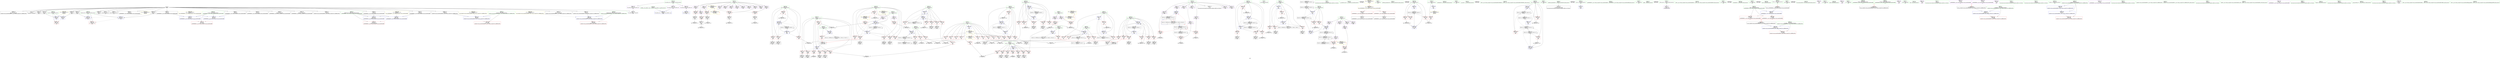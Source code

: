 digraph "SVFG" {
	label="SVFG";

	Node0x556cc8b59dd0 [shape=record,color=grey,label="{NodeID: 0\nNullPtr}"];
	Node0x556cc8b59dd0 -> Node0x556cc8b930f0[style=solid];
	Node0x556cc8b59dd0 -> Node0x556cc8b931f0[style=solid];
	Node0x556cc8b59dd0 -> Node0x556cc8b932c0[style=solid];
	Node0x556cc8b59dd0 -> Node0x556cc8b93390[style=solid];
	Node0x556cc8b59dd0 -> Node0x556cc8b93460[style=solid];
	Node0x556cc8b59dd0 -> Node0x556cc8b93530[style=solid];
	Node0x556cc8b59dd0 -> Node0x556cc8b93600[style=solid];
	Node0x556cc8b59dd0 -> Node0x556cc8b936d0[style=solid];
	Node0x556cc8b59dd0 -> Node0x556cc8b937a0[style=solid];
	Node0x556cc8b59dd0 -> Node0x556cc8b93870[style=solid];
	Node0x556cc8b59dd0 -> Node0x556cc8b93940[style=solid];
	Node0x556cc8b59dd0 -> Node0x556cc8b93a10[style=solid];
	Node0x556cc8b59dd0 -> Node0x556cc8b900c0[style=solid];
	Node0x556cc8b59dd0 -> Node0x556cc8b90190[style=solid];
	Node0x556cc8b59dd0 -> Node0x556cc8b90260[style=solid];
	Node0x556cc8b59dd0 -> Node0x556cc8b90330[style=solid];
	Node0x556cc8b59dd0 -> Node0x556cc8b90400[style=solid];
	Node0x556cc8b59dd0 -> Node0x556cc8b904d0[style=solid];
	Node0x556cc8b59dd0 -> Node0x556cc8b905a0[style=solid];
	Node0x556cc8b59dd0 -> Node0x556cc8b90670[style=solid];
	Node0x556cc8b59dd0 -> Node0x556cc8b90740[style=solid];
	Node0x556cc8b59dd0 -> Node0x556cc8b90810[style=solid];
	Node0x556cc8b59dd0 -> Node0x556cc8ba1400[style=solid];
	Node0x556cc8bab9f0 [shape=record,color=grey,label="{NodeID: 443\n393 = cmp(392, 110, )\n}"];
	Node0x556cc8b9ff20 [shape=record,color=red,label="{NodeID: 277\n446\<--208\n\<--j98\nmain\n}"];
	Node0x556cc8b9ff20 -> Node0x556cc8b96e40[style=solid];
	Node0x556cc8b93c80 [shape=record,color=red,label="{NodeID: 194\n318\<--11\n\<--n\nmain\n}"];
	Node0x556cc8b93c80 -> Node0x556cc8bad4f0[style=solid];
	Node0x556cc8b90d50 [shape=record,color=black,label="{NodeID: 111\n108\<--107\nconv\<--\n_Z2ffii\n}"];
	Node0x556cc8b90d50 -> Node0x556cc8babcf0[style=solid];
	Node0x556cc8b731e0 [shape=record,color=green,label="{NodeID: 28\n22\<--23\ncm\<--cm_field_insensitive\nGlob }"];
	Node0x556cc8b731e0 -> Node0x556cc8b98ab0[style=solid];
	Node0x556cc8b731e0 -> Node0x556cc8b98b80[style=solid];
	Node0x556cc8bd5010 [shape=record,color=yellow,style=double,label="{NodeID: 554\n20V_1 = ENCHI(MR_20V_0)\npts\{210000 \}\nFun[_Z2ffii]|{|<s1>3}}"];
	Node0x556cc8bd5010 -> Node0x556cc8b955b0[style=dashed];
	Node0x556cc8bd5010:s1 -> Node0x556cc8bd5010[style=dashed,color=red];
	Node0x556cc8ba16a0 [shape=record,color=blue,label="{NodeID: 305\n128\<--130\narrayidx20\<--\n_Z2ffii\n}"];
	Node0x556cc8ba16a0 -> Node0x556cc8bc5ba0[style=dashed];
	Node0x556cc8ba16a0 -> Node0x556cc8bcf9b0[style=dashed];
	Node0x556cc8b95340 [shape=record,color=red,label="{NodeID: 222\n107\<--106\n\<--arrayidx7\n_Z2ffii\n}"];
	Node0x556cc8b95340 -> Node0x556cc8b90d50[style=solid];
	Node0x556cc8b96e40 [shape=record,color=black,label="{NodeID: 139\n447\<--446\nidxprom104\<--\nmain\n}"];
	Node0x556cc8b91760 [shape=record,color=green,label="{NodeID: 56\n204\<--205\nj63\<--j63_field_insensitive\nmain\n}"];
	Node0x556cc8b91760 -> Node0x556cc8b9f630[style=solid];
	Node0x556cc8b91760 -> Node0x556cc8b9f700[style=solid];
	Node0x556cc8b91760 -> Node0x556cc8b9f7d0[style=solid];
	Node0x556cc8b91760 -> Node0x556cc8b9f8a0[style=solid];
	Node0x556cc8b91760 -> Node0x556cc8b9f970[style=solid];
	Node0x556cc8b91760 -> Node0x556cc8b9fa40[style=solid];
	Node0x556cc8b91760 -> Node0x556cc8ba2bc0[style=solid];
	Node0x556cc8b91760 -> Node0x556cc8ba2d60[style=solid];
	Node0x556cc8bc74a0 [shape=record,color=black,label="{NodeID: 499\nMR_41V_2 = PHI(MR_41V_3, MR_41V_1, )\npts\{191 \}\n}"];
	Node0x556cc8bc74a0 -> Node0x556cc8ba2200[style=dashed];
	Node0x556cc8bc74a0 -> Node0x556cc8bc74a0[style=dashed];
	Node0x556cc8ba2d60 [shape=record,color=blue,label="{NodeID: 333\n204\<--423\nj63\<--inc89\nmain\n}"];
	Node0x556cc8ba2d60 -> Node0x556cc8b9f630[style=dashed];
	Node0x556cc8ba2d60 -> Node0x556cc8b9f700[style=dashed];
	Node0x556cc8ba2d60 -> Node0x556cc8b9f7d0[style=dashed];
	Node0x556cc8ba2d60 -> Node0x556cc8b9f8a0[style=dashed];
	Node0x556cc8ba2d60 -> Node0x556cc8b9f970[style=dashed];
	Node0x556cc8ba2d60 -> Node0x556cc8b9fa40[style=dashed];
	Node0x556cc8ba2d60 -> Node0x556cc8ba2bc0[style=dashed];
	Node0x556cc8ba2d60 -> Node0x556cc8ba2d60[style=dashed];
	Node0x556cc8ba2d60 -> Node0x556cc8bc97a0[style=dashed];
	Node0x556cc8b9e930 [shape=record,color=red,label="{NodeID: 250\n344\<--194\n\<--k\nmain\n}"];
	Node0x556cc8b9e930 -> Node0x556cc8baa670[style=solid];
	Node0x556cc8b98500 [shape=record,color=purple,label="{NodeID: 167\n128\<--17\narrayidx20\<--vis\n_Z2ffii\n}"];
	Node0x556cc8b98500 -> Node0x556cc8ba16a0[style=solid];
	Node0x556cc8b930f0 [shape=record,color=black,label="{NodeID: 84\n2\<--3\ndummyVal\<--dummyVal\n}"];
	Node0x556cc8b5a670 [shape=record,color=green,label="{NodeID: 1\n7\<--1\n__dso_handle\<--dummyObj\nGlob }"];
	Node0x556cc8babb70 [shape=record,color=grey,label="{NodeID: 444\n435 = cmp(433, 434, )\n}"];
	Node0x556cc8b9fff0 [shape=record,color=red,label="{NodeID: 278\n457\<--208\n\<--j98\nmain\n}"];
	Node0x556cc8b9fff0 -> Node0x556cc8b970b0[style=solid];
	Node0x556cc8b93d50 [shape=record,color=red,label="{NodeID: 195\n325\<--11\n\<--n\nmain\n}"];
	Node0x556cc8b93d50 -> Node0x556cc8bad070[style=solid];
	Node0x556cc8b90e20 [shape=record,color=black,label="{NodeID: 112\n114\<--113\nidxprom11\<--\n_Z2ffii\n}"];
	Node0x556cc8b732e0 [shape=record,color=green,label="{NodeID: 29\n42\<--46\nllvm.global_ctors\<--llvm.global_ctors_field_insensitive\nGlob }"];
	Node0x556cc8b732e0 -> Node0x556cc8b993a0[style=solid];
	Node0x556cc8b732e0 -> Node0x556cc8b994a0[style=solid];
	Node0x556cc8b732e0 -> Node0x556cc8b995a0[style=solid];
	Node0x556cc8bd50f0 [shape=record,color=yellow,style=double,label="{NodeID: 555\n22V_1 = ENCHI(MR_22V_0)\npts\{230000 \}\nFun[_Z2ffii]|{|<s1>3}}"];
	Node0x556cc8bd50f0 -> Node0x556cc8b95680[style=dashed];
	Node0x556cc8bd50f0:s1 -> Node0x556cc8bd50f0[style=dashed,color=red];
	Node0x556cc8ba1770 [shape=record,color=blue,label="{NodeID: 306\n78\<--9\nk\<--\n_Z2ffii\n}"];
	Node0x556cc8ba1770 -> Node0x556cc8b94e60[style=dashed];
	Node0x556cc8ba1770 -> Node0x556cc8b94f30[style=dashed];
	Node0x556cc8ba1770 -> Node0x556cc8b95000[style=dashed];
	Node0x556cc8ba1770 -> Node0x556cc8b950d0[style=dashed];
	Node0x556cc8ba1770 -> Node0x556cc8ba19e0[style=dashed];
	Node0x556cc8ba1770 -> Node0x556cc8bceab0[style=dashed];
	Node0x556cc8b95410 [shape=record,color=red,label="{NodeID: 223\n119\<--118\n\<--arrayidx14\n_Z2ffii\n}"];
	Node0x556cc8b95410 -> Node0x556cc8bab3f0[style=solid];
	Node0x556cc8b96f10 [shape=record,color=black,label="{NodeID: 140\n450\<--449\nconv106\<--\nmain\n}"];
	Node0x556cc8b96f10 -> Node0x556cc8bac770[style=solid];
	Node0x556cc8b91830 [shape=record,color=green,label="{NodeID: 57\n206\<--207\ni94\<--i94_field_insensitive\nmain\n}"];
	Node0x556cc8b91830 -> Node0x556cc8b9fb10[style=solid];
	Node0x556cc8b91830 -> Node0x556cc8b9fbe0[style=solid];
	Node0x556cc8b91830 -> Node0x556cc8b9fcb0[style=solid];
	Node0x556cc8b91830 -> Node0x556cc8b9fd80[style=solid];
	Node0x556cc8b91830 -> Node0x556cc8ba2f00[style=solid];
	Node0x556cc8b91830 -> Node0x556cc8ba3240[style=solid];
	Node0x556cc8bc79a0 [shape=record,color=black,label="{NodeID: 500\nMR_43V_2 = PHI(MR_43V_3, MR_43V_1, )\npts\{193 \}\n}"];
	Node0x556cc8bc79a0 -> Node0x556cc8bbd4a0[style=dashed];
	Node0x556cc8bc79a0 -> Node0x556cc8bc79a0[style=dashed];
	Node0x556cc8ba2e30 [shape=record,color=blue,label="{NodeID: 334\n202\<--428\ni59\<--inc92\nmain\n}"];
	Node0x556cc8ba2e30 -> Node0x556cc8b9f150[style=dashed];
	Node0x556cc8ba2e30 -> Node0x556cc8b9f220[style=dashed];
	Node0x556cc8ba2e30 -> Node0x556cc8b9f2f0[style=dashed];
	Node0x556cc8ba2e30 -> Node0x556cc8b9f3c0[style=dashed];
	Node0x556cc8ba2e30 -> Node0x556cc8b9f490[style=dashed];
	Node0x556cc8ba2e30 -> Node0x556cc8b9f560[style=dashed];
	Node0x556cc8ba2e30 -> Node0x556cc8ba2e30[style=dashed];
	Node0x556cc8ba2e30 -> Node0x556cc8bc92a0[style=dashed];
	Node0x556cc8b9ea00 [shape=record,color=red,label="{NodeID: 251\n314\<--196\n\<--r\nmain\n}"];
	Node0x556cc8b9ea00 -> Node0x556cc8bad670[style=solid];
	Node0x556cc8b985d0 [shape=record,color=purple,label="{NodeID: 168\n407\<--17\narrayidx81\<--vis\nmain\n}"];
	Node0x556cc8b931f0 [shape=record,color=black,label="{NodeID: 85\n256\<--3\n\<--dummyVal\nmain\n}"];
	Node0x556cc8b5a700 [shape=record,color=green,label="{NodeID: 2\n9\<--1\n\<--dummyObj\nCan only get source location for instruction, argument, global var or function.}"];
	Node0x556cc8babcf0 [shape=record,color=grey,label="{NodeID: 445\n109 = cmp(108, 110, )\n}"];
	Node0x556cc8ba00c0 [shape=record,color=red,label="{NodeID: 279\n468\<--208\n\<--j98\nmain\n}"];
	Node0x556cc8ba00c0 -> Node0x556cc8b9b830[style=solid];
	Node0x556cc8b93e20 [shape=record,color=red,label="{NodeID: 196\n376\<--11\n\<--n\nmain\n}"];
	Node0x556cc8b93e20 -> Node0x556cc8bab570[style=solid];
	Node0x556cc8b90ef0 [shape=record,color=black,label="{NodeID: 113\n117\<--116\nidxprom13\<--\n_Z2ffii\n}"];
	Node0x556cc8b733e0 [shape=record,color=green,label="{NodeID: 30\n47\<--48\n__cxx_global_var_init\<--__cxx_global_var_init_field_insensitive\n}"];
	Node0x556cc8bf51b0 [shape=record,color=black,label="{NodeID: 639\n54 = PHI()\n}"];
	Node0x556cc8bd51d0 [shape=record,color=yellow,style=double,label="{NodeID: 556\n24V_1 = ENCHI(MR_24V_0)\npts\{1 \}\nFun[main]|{<s0>6}}"];
	Node0x556cc8bd51d0:s0 -> Node0x556cc8bd35b0[style=dashed,color=red];
	Node0x556cc8ba1840 [shape=record,color=blue,label="{NodeID: 307\n80\<--152\nrr\<--add\n_Z2ffii\n}"];
	Node0x556cc8ba1840 -> Node0x556cc8b951a0[style=dashed];
	Node0x556cc8ba1840 -> Node0x556cc8ba1840[style=dashed];
	Node0x556cc8ba1840 -> Node0x556cc8bcefb0[style=dashed];
	Node0x556cc8b954e0 [shape=record,color=red,label="{NodeID: 224\n137\<--136\n\<--arrayidx24\n_Z2ffii\n}"];
	Node0x556cc8b954e0 -> Node0x556cc8bad970[style=solid];
	Node0x556cc8b96fe0 [shape=record,color=black,label="{NodeID: 141\n455\<--454\nidxprom110\<--\nmain\n}"];
	Node0x556cc8b91900 [shape=record,color=green,label="{NodeID: 58\n208\<--209\nj98\<--j98_field_insensitive\nmain\n}"];
	Node0x556cc8b91900 -> Node0x556cc8b9fe50[style=solid];
	Node0x556cc8b91900 -> Node0x556cc8b9ff20[style=solid];
	Node0x556cc8b91900 -> Node0x556cc8b9fff0[style=solid];
	Node0x556cc8b91900 -> Node0x556cc8ba00c0[style=solid];
	Node0x556cc8b91900 -> Node0x556cc8ba2fd0[style=solid];
	Node0x556cc8b91900 -> Node0x556cc8ba3170[style=solid];
	Node0x556cc8bc7ea0 [shape=record,color=black,label="{NodeID: 501\nMR_45V_2 = PHI(MR_45V_3, MR_45V_1, )\npts\{195 \}\n}"];
	Node0x556cc8bc7ea0 -> Node0x556cc8bbd9a0[style=dashed];
	Node0x556cc8bc7ea0 -> Node0x556cc8bc7ea0[style=dashed];
	Node0x556cc8ba2f00 [shape=record,color=blue,label="{NodeID: 335\n206\<--9\ni94\<--\nmain\n}"];
	Node0x556cc8ba2f00 -> Node0x556cc8b9fb10[style=dashed];
	Node0x556cc8ba2f00 -> Node0x556cc8b9fbe0[style=dashed];
	Node0x556cc8ba2f00 -> Node0x556cc8b9fcb0[style=dashed];
	Node0x556cc8ba2f00 -> Node0x556cc8b9fd80[style=dashed];
	Node0x556cc8ba2f00 -> Node0x556cc8ba3240[style=dashed];
	Node0x556cc8ba2f00 -> Node0x556cc8bc9ca0[style=dashed];
	Node0x556cc8b9ead0 [shape=record,color=red,label="{NodeID: 252\n317\<--196\n\<--r\nmain\n}"];
	Node0x556cc8b9ead0 -> Node0x556cc8bad4f0[style=solid];
	Node0x556cc8b986a0 [shape=record,color=purple,label="{NodeID: 169\n410\<--17\narrayidx83\<--vis\nmain\n}"];
	Node0x556cc8b986a0 -> Node0x556cc8ba0670[style=solid];
	Node0x556cc8b932c0 [shape=record,color=black,label="{NodeID: 86\n257\<--3\n\<--dummyVal\nmain\n}"];
	Node0x556cc8b932c0 -> Node0x556cc8ba1df0[style=solid];
	Node0x556cc8b71ac0 [shape=record,color=green,label="{NodeID: 3\n24\<--1\n.str\<--dummyObj\nGlob }"];
	Node0x556cc8bd12b0 [shape=record,color=black,label="{NodeID: 529\nMR_18V_4 = PHI(MR_18V_5, MR_18V_3, )\npts\{190000 \}\n|{|<s4>15|<s5>15|<s6>15}}"];
	Node0x556cc8bd12b0 -> Node0x556cc8ba0670[style=dashed];
	Node0x556cc8bd12b0 -> Node0x556cc8ba0810[style=dashed];
	Node0x556cc8bd12b0 -> Node0x556cc8bcaba0[style=dashed];
	Node0x556cc8bd12b0 -> Node0x556cc8bd12b0[style=dashed];
	Node0x556cc8bd12b0:s4 -> Node0x556cc8b95410[style=dashed,color=red];
	Node0x556cc8bd12b0:s5 -> Node0x556cc8ba16a0[style=dashed,color=red];
	Node0x556cc8bd12b0:s6 -> Node0x556cc8bcf9b0[style=dashed,color=red];
	Node0x556cc8babe70 [shape=record,color=grey,label="{NodeID: 446\n337 = cmp(336, 110, )\n}"];
	Node0x556cc8ba0190 [shape=record,color=red,label="{NodeID: 280\n289\<--288\n\<--arrayidx19\nmain\n}"];
	Node0x556cc8ba0190 -> Node0x556cc8b96140[style=solid];
	Node0x556cc8b93ef0 [shape=record,color=red,label="{NodeID: 197\n382\<--11\n\<--n\nmain\n}"];
	Node0x556cc8b93ef0 -> Node0x556cc8bab270[style=solid];
	Node0x556cc8b90fc0 [shape=record,color=black,label="{NodeID: 114\n124\<--123\nidxprom17\<--\n_Z2ffii\n}"];
	Node0x556cc8b734e0 [shape=record,color=green,label="{NodeID: 31\n51\<--52\n_ZNSt8ios_base4InitC1Ev\<--_ZNSt8ios_base4InitC1Ev_field_insensitive\n}"];
	Node0x556cc8bf4b40 [shape=record,color=black,label="{NodeID: 640\n228 = PHI()\n}"];
	Node0x556cc8bd52e0 [shape=record,color=yellow,style=double,label="{NodeID: 557\n26V_1 = ENCHI(MR_26V_0)\npts\{10 \}\nFun[main]}"];
	Node0x556cc8bd52e0 -> Node0x556cc8b996a0[style=dashed];
	Node0x556cc8ba1910 [shape=record,color=blue,label="{NodeID: 308\n82\<--159\ncc\<--add33\n_Z2ffii\n}"];
	Node0x556cc8ba1910 -> Node0x556cc8b95270[style=dashed];
	Node0x556cc8ba1910 -> Node0x556cc8ba1910[style=dashed];
	Node0x556cc8ba1910 -> Node0x556cc8bcf4b0[style=dashed];
	Node0x556cc8b955b0 [shape=record,color=red,label="{NodeID: 225\n151\<--150\n\<--arrayidx30\n_Z2ffii\n}"];
	Node0x556cc8b955b0 -> Node0x556cc8baac70[style=solid];
	Node0x556cc8b970b0 [shape=record,color=black,label="{NodeID: 142\n458\<--457\nidxprom112\<--\nmain\n}"];
	Node0x556cc8b919d0 [shape=record,color=green,label="{NodeID: 59\n212\<--213\n_ZNSaIcEC1Ev\<--_ZNSaIcEC1Ev_field_insensitive\n}"];
	Node0x556cc8bc83a0 [shape=record,color=black,label="{NodeID: 502\nMR_47V_2 = PHI(MR_47V_3, MR_47V_1, )\npts\{197 \}\n}"];
	Node0x556cc8bc83a0 -> Node0x556cc8bbdea0[style=dashed];
	Node0x556cc8bc83a0 -> Node0x556cc8bc83a0[style=dashed];
	Node0x556cc8ba2fd0 [shape=record,color=blue,label="{NodeID: 336\n208\<--9\nj98\<--\nmain\n}"];
	Node0x556cc8ba2fd0 -> Node0x556cc8b9fe50[style=dashed];
	Node0x556cc8ba2fd0 -> Node0x556cc8b9ff20[style=dashed];
	Node0x556cc8ba2fd0 -> Node0x556cc8b9fff0[style=dashed];
	Node0x556cc8ba2fd0 -> Node0x556cc8ba00c0[style=dashed];
	Node0x556cc8ba2fd0 -> Node0x556cc8ba2fd0[style=dashed];
	Node0x556cc8ba2fd0 -> Node0x556cc8ba3170[style=dashed];
	Node0x556cc8ba2fd0 -> Node0x556cc8bca1a0[style=dashed];
	Node0x556cc8b9eba0 [shape=record,color=red,label="{NodeID: 253\n329\<--196\n\<--r\nmain\n}"];
	Node0x556cc8b9eba0 -> Node0x556cc8b963b0[style=solid];
	Node0x556cc8b98770 [shape=record,color=purple,label="{NodeID: 170\n456\<--17\narrayidx111\<--vis\nmain\n}"];
	Node0x556cc8b93390 [shape=record,color=black,label="{NodeID: 87\n259\<--3\n\<--dummyVal\nmain\n}"];
	Node0x556cc8b93390 -> Node0x556cc8ba1ec0[style=solid];
	Node0x556cc8b71b50 [shape=record,color=green,label="{NodeID: 4\n26\<--1\n.str.1\<--dummyObj\nGlob }"];
	Node0x556cc8babff0 [shape=record,color=grey,label="{NodeID: 447\n275 = cmp(273, 274, )\n}"];
	Node0x556cc8ba0260 [shape=record,color=red,label="{NodeID: 281\n304\<--303\n\<--arrayidx25\nmain\n}"];
	Node0x556cc8ba0260 -> Node0x556cc8bab0f0[style=solid];
	Node0x556cc8b93fc0 [shape=record,color=red,label="{NodeID: 198\n434\<--11\n\<--n\nmain\n}"];
	Node0x556cc8b93fc0 -> Node0x556cc8babb70[style=solid];
	Node0x556cc8b95b00 [shape=record,color=black,label="{NodeID: 115\n127\<--126\nidxprom19\<--\n_Z2ffii\n}"];
	Node0x556cc8b735e0 [shape=record,color=green,label="{NodeID: 32\n57\<--58\n__cxa_atexit\<--__cxa_atexit_field_insensitive\n}"];
	Node0x556cc8bf69e0 [shape=record,color=black,label="{NodeID: 641\n238 = PHI()\n}"];
	Node0x556cc8bd53c0 [shape=record,color=yellow,style=double,label="{NodeID: 558\n2V_1 = ENCHI(MR_2V_0)\npts\{12 \}\nFun[main]|{|<s9>15}}"];
	Node0x556cc8bd53c0 -> Node0x556cc8b99910[style=dashed];
	Node0x556cc8bd53c0 -> Node0x556cc8b93ae0[style=dashed];
	Node0x556cc8bd53c0 -> Node0x556cc8b93bb0[style=dashed];
	Node0x556cc8bd53c0 -> Node0x556cc8b93c80[style=dashed];
	Node0x556cc8bd53c0 -> Node0x556cc8b93d50[style=dashed];
	Node0x556cc8bd53c0 -> Node0x556cc8b93e20[style=dashed];
	Node0x556cc8bd53c0 -> Node0x556cc8b93ef0[style=dashed];
	Node0x556cc8bd53c0 -> Node0x556cc8b93fc0[style=dashed];
	Node0x556cc8bd53c0 -> Node0x556cc8b94090[style=dashed];
	Node0x556cc8bd53c0:s9 -> Node0x556cc8bd4800[style=dashed,color=red];
	Node0x556cc8ba19e0 [shape=record,color=blue,label="{NodeID: 309\n78\<--166\nk\<--inc\n_Z2ffii\n}"];
	Node0x556cc8ba19e0 -> Node0x556cc8b94e60[style=dashed];
	Node0x556cc8ba19e0 -> Node0x556cc8b94f30[style=dashed];
	Node0x556cc8ba19e0 -> Node0x556cc8b95000[style=dashed];
	Node0x556cc8ba19e0 -> Node0x556cc8b950d0[style=dashed];
	Node0x556cc8ba19e0 -> Node0x556cc8ba19e0[style=dashed];
	Node0x556cc8ba19e0 -> Node0x556cc8bceab0[style=dashed];
	Node0x556cc8b95680 [shape=record,color=red,label="{NodeID: 226\n158\<--157\n\<--arrayidx32\n_Z2ffii\n}"];
	Node0x556cc8b95680 -> Node0x556cc8baadf0[style=solid];
	Node0x556cc8b97180 [shape=record,color=black,label="{NodeID: 143\n517\<--515\ncall1\<--\n_Z4OPENRKNSt7__cxx1112basic_stringIcSt11char_traitsIcESaIcEEE\n}"];
	Node0x556cc8b91ad0 [shape=record,color=green,label="{NodeID: 60\n216\<--217\n_ZNSt7__cxx1112basic_stringIcSt11char_traitsIcESaIcEEC1EPKcRKS3_\<--_ZNSt7__cxx1112basic_stringIcSt11char_traitsIcESaIcEEC1EPKcRKS3__field_insensitive\n}"];
	Node0x556cc8bc88a0 [shape=record,color=black,label="{NodeID: 503\nMR_49V_2 = PHI(MR_49V_3, MR_49V_1, )\npts\{199 \}\n}"];
	Node0x556cc8bc88a0 -> Node0x556cc8bbe3a0[style=dashed];
	Node0x556cc8bc88a0 -> Node0x556cc8bc88a0[style=dashed];
	Node0x556cc8ba30a0 [shape=record,color=blue,label="{NodeID: 337\n200\<--464\nans\<--inc116\nmain\n}"];
	Node0x556cc8ba30a0 -> Node0x556cc8bc29a0[style=dashed];
	Node0x556cc8b9ec70 [shape=record,color=red,label="{NodeID: 254\n321\<--198\n\<--c\nmain\n}"];
	Node0x556cc8b9ec70 -> Node0x556cc8bad370[style=solid];
	Node0x556cc8b98840 [shape=record,color=purple,label="{NodeID: 171\n459\<--17\narrayidx113\<--vis\nmain\n}"];
	Node0x556cc8b98840 -> Node0x556cc8ba0810[style=solid];
	Node0x556cc8b93460 [shape=record,color=black,label="{NodeID: 88\n262\<--3\n\<--dummyVal\nmain\n}"];
	Node0x556cc8b71be0 [shape=record,color=green,label="{NodeID: 5\n28\<--1\n.str.2\<--dummyObj\nGlob }"];
	Node0x556cc8bac170 [shape=record,color=grey,label="{NodeID: 448\n98 = cmp(96, 97, )\n}"];
	Node0x556cc8ba0330 [shape=record,color=red,label="{NodeID: 282\n311\<--310\n\<--arrayidx27\nmain\n}"];
	Node0x556cc8ba0330 -> Node0x556cc8baaf70[style=solid];
	Node0x556cc8b94090 [shape=record,color=red,label="{NodeID: 199\n440\<--11\n\<--n\nmain\n}"];
	Node0x556cc8b94090 -> Node0x556cc8bab870[style=solid];
	Node0x556cc8b95b90 [shape=record,color=black,label="{NodeID: 116\n132\<--131\nidxprom21\<--\n_Z2ffii\n}"];
	Node0x556cc8b736e0 [shape=record,color=green,label="{NodeID: 33\n56\<--62\n_ZNSt8ios_base4InitD1Ev\<--_ZNSt8ios_base4InitD1Ev_field_insensitive\n}"];
	Node0x556cc8b736e0 -> Node0x556cc8b90ab0[style=solid];
	Node0x556cc8bf6ae0 [shape=record,color=black,label="{NodeID: 642\n250 = PHI()\n}"];
	Node0x556cc8ba1ab0 [shape=record,color=blue,label="{NodeID: 310\n174\<--9\nretval\<--\nmain\n}"];
	Node0x556cc8b95750 [shape=record,color=red,label="{NodeID: 227\n489\<--180\nexn\<--exn.slot\nmain\n}"];
	Node0x556cc8b97250 [shape=record,color=black,label="{NodeID: 144\n527\<--525\ncall6\<--\n_Z4OPENRKNSt7__cxx1112basic_stringIcSt11char_traitsIcESaIcEEE\n}"];
	Node0x556cc8b91bd0 [shape=record,color=green,label="{NodeID: 61\n219\<--220\n_Z4OPENRKNSt7__cxx1112basic_stringIcSt11char_traitsIcESaIcEEE\<--_Z4OPENRKNSt7__cxx1112basic_stringIcSt11char_traitsIcESaIcEEE_field_insensitive\n}"];
	Node0x556cc8bc8da0 [shape=record,color=black,label="{NodeID: 504\nMR_51V_2 = PHI(MR_51V_9, MR_51V_1, )\npts\{201 \}\n}"];
	Node0x556cc8bc8da0 -> Node0x556cc8ba2a20[style=dashed];
	Node0x556cc8b9b830 [shape=record,color=grey,label="{NodeID: 421\n469 = Binary(468, 130, )\n}"];
	Node0x556cc8b9b830 -> Node0x556cc8ba3170[style=solid];
	Node0x556cc8ba3170 [shape=record,color=blue,label="{NodeID: 338\n208\<--469\nj98\<--inc119\nmain\n}"];
	Node0x556cc8ba3170 -> Node0x556cc8b9fe50[style=dashed];
	Node0x556cc8ba3170 -> Node0x556cc8b9ff20[style=dashed];
	Node0x556cc8ba3170 -> Node0x556cc8b9fff0[style=dashed];
	Node0x556cc8ba3170 -> Node0x556cc8ba00c0[style=dashed];
	Node0x556cc8ba3170 -> Node0x556cc8ba2fd0[style=dashed];
	Node0x556cc8ba3170 -> Node0x556cc8ba3170[style=dashed];
	Node0x556cc8ba3170 -> Node0x556cc8bca1a0[style=dashed];
	Node0x556cc8b9ed40 [shape=record,color=red,label="{NodeID: 255\n324\<--198\n\<--c\nmain\n}"];
	Node0x556cc8b9ed40 -> Node0x556cc8bad070[style=solid];
	Node0x556cc8b98910 [shape=record,color=purple,label="{NodeID: 172\n150\<--20\narrayidx30\<--rm\n_Z2ffii\n}"];
	Node0x556cc8b98910 -> Node0x556cc8b955b0[style=solid];
	Node0x556cc8b93530 [shape=record,color=black,label="{NodeID: 89\n263\<--3\n\<--dummyVal\nmain\n}"];
	Node0x556cc8b93530 -> Node0x556cc8ba1f90[style=solid];
	Node0x556cc8b71c70 [shape=record,color=green,label="{NodeID: 6\n30\<--1\n.str.3\<--dummyObj\nGlob }"];
	Node0x556cc8bd21b0 [shape=record,color=black,label="{NodeID: 532\nMR_51V_4 = PHI(MR_51V_5, MR_51V_3, )\npts\{201 \}\n}"];
	Node0x556cc8bd21b0 -> Node0x556cc8b9eee0[style=dashed];
	Node0x556cc8bd21b0 -> Node0x556cc8b9f080[style=dashed];
	Node0x556cc8bd21b0 -> Node0x556cc8ba2c90[style=dashed];
	Node0x556cc8bd21b0 -> Node0x556cc8bc29a0[style=dashed];
	Node0x556cc8bd21b0 -> Node0x556cc8bc8da0[style=dashed];
	Node0x556cc8bd21b0 -> Node0x556cc8bcfeb0[style=dashed];
	Node0x556cc8bd21b0 -> Node0x556cc8bd21b0[style=dashed];
	Node0x556cc8bac2f0 [shape=record,color=grey,label="{NodeID: 449\n94 = cmp(93, 9, )\n}"];
	Node0x556cc8ba0400 [shape=record,color=red,label="{NodeID: 283\n335\<--334\n\<--arrayidx40\nmain\n}"];
	Node0x556cc8ba0400 -> Node0x556cc8b96550[style=solid];
	Node0x556cc8b94160 [shape=record,color=red,label="{NodeID: 200\n515\<--36\n\<--stdin\n_Z4OPENRKNSt7__cxx1112basic_stringIcSt11char_traitsIcESaIcEEE\n}"];
	Node0x556cc8b94160 -> Node0x556cc8b97180[style=solid];
	Node0x556cc8b95c60 [shape=record,color=black,label="{NodeID: 117\n135\<--134\nidxprom23\<--\n_Z2ffii\n}"];
	Node0x556cc8b737e0 [shape=record,color=green,label="{NodeID: 34\n69\<--70\n_Z2ffii\<--_Z2ffii_field_insensitive\n}"];
	Node0x556cc8bf6be0 [shape=record,color=black,label="{NodeID: 643\n480 = PHI()\n}"];
	Node0x556cc8bd5580 [shape=record,color=yellow,style=double,label="{NodeID: 560\n31V_1 = ENCHI(MR_31V_0)\npts\{181 \}\nFun[main]}"];
	Node0x556cc8bd5580 -> Node0x556cc8ba1df0[style=dashed];
	Node0x556cc8bd5580 -> Node0x556cc8ba1f90[style=dashed];
	Node0x556cc8ba1b80 [shape=record,color=blue,label="{NodeID: 311\n184\<--130\nitc\<--\nmain\n}"];
	Node0x556cc8ba1b80 -> Node0x556cc8bc65a0[style=dashed];
	Node0x556cc8b95820 [shape=record,color=red,label="{NodeID: 228\n490\<--182\nsel\<--ehselector.slot\nmain\n}"];
	Node0x556cc8b97320 [shape=record,color=purple,label="{NodeID: 145\n53\<--4\n\<--_ZStL8__ioinit\n__cxx_global_var_init\n}"];
	Node0x556cc8b91cd0 [shape=record,color=green,label="{NodeID: 62\n222\<--223\n_ZNSt7__cxx1112basic_stringIcSt11char_traitsIcESaIcEED1Ev\<--_ZNSt7__cxx1112basic_stringIcSt11char_traitsIcESaIcEED1Ev_field_insensitive\n}"];
	Node0x556cc8bc92a0 [shape=record,color=black,label="{NodeID: 505\nMR_53V_2 = PHI(MR_53V_4, MR_53V_1, )\npts\{203 \}\n}"];
	Node0x556cc8bc92a0 -> Node0x556cc8ba2af0[style=dashed];
	Node0x556cc8ba9ab0 [shape=record,color=grey,label="{NodeID: 422\n358 = Binary(357, 130, )\n}"];
	Node0x556cc8ba9ab0 -> Node0x556cc8ba2880[style=solid];
	Node0x556cc8ba3240 [shape=record,color=blue,label="{NodeID: 339\n206\<--474\ni94\<--inc122\nmain\n}"];
	Node0x556cc8ba3240 -> Node0x556cc8b9fb10[style=dashed];
	Node0x556cc8ba3240 -> Node0x556cc8b9fbe0[style=dashed];
	Node0x556cc8ba3240 -> Node0x556cc8b9fcb0[style=dashed];
	Node0x556cc8ba3240 -> Node0x556cc8b9fd80[style=dashed];
	Node0x556cc8ba3240 -> Node0x556cc8ba3240[style=dashed];
	Node0x556cc8ba3240 -> Node0x556cc8bc9ca0[style=dashed];
	Node0x556cc8b9ee10 [shape=record,color=red,label="{NodeID: 256\n332\<--198\n\<--c\nmain\n}"];
	Node0x556cc8b9ee10 -> Node0x556cc8b96480[style=solid];
	Node0x556cc8b989e0 [shape=record,color=purple,label="{NodeID: 173\n303\<--20\narrayidx25\<--rm\nmain\n}"];
	Node0x556cc8b989e0 -> Node0x556cc8ba0260[style=solid];
	Node0x556cc8b93600 [shape=record,color=black,label="{NodeID: 90\n265\<--3\n\<--dummyVal\nmain\n}"];
	Node0x556cc8b93600 -> Node0x556cc8ba2060[style=solid];
	Node0x556cc8b71d00 [shape=record,color=green,label="{NodeID: 7\n32\<--1\n.str.4\<--dummyObj\nGlob }"];
	Node0x556cc8bac470 [shape=record,color=grey,label="{NodeID: 450\n412 = cmp(411, 9, )\n}"];
	Node0x556cc8ba04d0 [shape=record,color=red,label="{NodeID: 284\n391\<--390\n\<--arrayidx70\nmain\n}"];
	Node0x556cc8ba04d0 -> Node0x556cc8b96960[style=solid];
	Node0x556cc8b94230 [shape=record,color=red,label="{NodeID: 201\n525\<--41\n\<--stdout\n_Z4OPENRKNSt7__cxx1112basic_stringIcSt11char_traitsIcESaIcEEE\n}"];
	Node0x556cc8b94230 -> Node0x556cc8b97250[style=solid];
	Node0x556cc8b95d30 [shape=record,color=black,label="{NodeID: 118\n149\<--148\nidxprom29\<--\n_Z2ffii\n}"];
	Node0x556cc8b738e0 [shape=record,color=green,label="{NodeID: 35\n74\<--75\nr.addr\<--r.addr_field_insensitive\n_Z2ffii\n}"];
	Node0x556cc8b738e0 -> Node0x556cc8b94300[style=solid];
	Node0x556cc8b738e0 -> Node0x556cc8b943d0[style=solid];
	Node0x556cc8b738e0 -> Node0x556cc8b944a0[style=solid];
	Node0x556cc8b738e0 -> Node0x556cc8b94570[style=solid];
	Node0x556cc8b738e0 -> Node0x556cc8b94640[style=solid];
	Node0x556cc8b738e0 -> Node0x556cc8b94710[style=solid];
	Node0x556cc8b738e0 -> Node0x556cc8b947e0[style=solid];
	Node0x556cc8b738e0 -> Node0x556cc8ba1500[style=solid];
	Node0x556cc8bf6ce0 [shape=record,color=black,label="{NodeID: 644\n512 = PHI()\n}"];
	Node0x556cc8bd5660 [shape=record,color=yellow,style=double,label="{NodeID: 561\n33V_1 = ENCHI(MR_33V_0)\npts\{183 \}\nFun[main]}"];
	Node0x556cc8bd5660 -> Node0x556cc8ba1ec0[style=dashed];
	Node0x556cc8bd5660 -> Node0x556cc8ba2060[style=dashed];
	Node0x556cc8ba1c50 [shape=record,color=blue,label="{NodeID: 312\n186\<--9\ni\<--\nmain\n}"];
	Node0x556cc8ba1c50 -> Node0x556cc8b9da90[style=dashed];
	Node0x556cc8ba1c50 -> Node0x556cc8b9db60[style=dashed];
	Node0x556cc8ba1c50 -> Node0x556cc8b9dc30[style=dashed];
	Node0x556cc8ba1c50 -> Node0x556cc8ba1d20[style=dashed];
	Node0x556cc8ba1c50 -> Node0x556cc8bc6aa0[style=dashed];
	Node0x556cc8b958f0 [shape=record,color=red,label="{NodeID: 229\n233\<--184\n\<--itc\nmain\n}"];
	Node0x556cc8b958f0 -> Node0x556cc8bac5f0[style=solid];
	Node0x556cc8b973f0 [shape=record,color=purple,label="{NodeID: 146\n103\<--13\narrayidx\<--s\n_Z2ffii\n}"];
	Node0x556cc8b91dd0 [shape=record,color=green,label="{NodeID: 63\n225\<--226\n_ZNSaIcED1Ev\<--_ZNSaIcED1Ev_field_insensitive\n}"];
	Node0x556cc8bc97a0 [shape=record,color=black,label="{NodeID: 506\nMR_55V_2 = PHI(MR_55V_3, MR_55V_1, )\npts\{205 \}\n}"];
	Node0x556cc8bc97a0 -> Node0x556cc8ba2bc0[style=dashed];
	Node0x556cc8bc97a0 -> Node0x556cc8bc97a0[style=dashed];
	Node0x556cc8ba9bf0 [shape=record,color=grey,label="{NodeID: 423\n363 = Binary(362, 130, )\n}"];
	Node0x556cc8ba9bf0 -> Node0x556cc8ba2950[style=solid];
	Node0x556cc8ba3310 [shape=record,color=blue,label="{NodeID: 340\n184\<--485\nitc\<--inc126\nmain\n}"];
	Node0x556cc8ba3310 -> Node0x556cc8bc65a0[style=dashed];
	Node0x556cc8b9eee0 [shape=record,color=red,label="{NodeID: 257\n417\<--200\n\<--ans\nmain\n}"];
	Node0x556cc8b9eee0 -> Node0x556cc8baa7f0[style=solid];
	Node0x556cc8b98ab0 [shape=record,color=purple,label="{NodeID: 174\n157\<--22\narrayidx32\<--cm\n_Z2ffii\n}"];
	Node0x556cc8b98ab0 -> Node0x556cc8b95680[style=solid];
	Node0x556cc8b936d0 [shape=record,color=black,label="{NodeID: 91\n491\<--3\nlpad.val\<--dummyVal\nmain\n}"];
	Node0x556cc8b71d90 [shape=record,color=green,label="{NodeID: 8\n34\<--1\n.str.5\<--dummyObj\nGlob }"];
	Node0x556cc8bac5f0 [shape=record,color=grey,label="{NodeID: 451\n235 = cmp(233, 234, )\n}"];
	Node0x556cc8ba05a0 [shape=record,color=red,label="{NodeID: 285\n402\<--401\n\<--arrayidx78\nmain\n}"];
	Node0x556cc8ba05a0 -> Node0x556cc8bacef0[style=solid];
	Node0x556cc8b94300 [shape=record,color=red,label="{NodeID: 202\n86\<--74\n\<--r.addr\n_Z2ffii\n}"];
	Node0x556cc8b94300 -> Node0x556cc8bad1f0[style=solid];
	Node0x556cc8b95e00 [shape=record,color=black,label="{NodeID: 119\n156\<--155\nidxprom31\<--\n_Z2ffii\n}"];
	Node0x556cc8b739b0 [shape=record,color=green,label="{NodeID: 36\n76\<--77\nc.addr\<--c.addr_field_insensitive\n_Z2ffii\n}"];
	Node0x556cc8b739b0 -> Node0x556cc8b948b0[style=solid];
	Node0x556cc8b739b0 -> Node0x556cc8b94980[style=solid];
	Node0x556cc8b739b0 -> Node0x556cc8b94a50[style=solid];
	Node0x556cc8b739b0 -> Node0x556cc8b94b20[style=solid];
	Node0x556cc8b739b0 -> Node0x556cc8b94bf0[style=solid];
	Node0x556cc8b739b0 -> Node0x556cc8b94cc0[style=solid];
	Node0x556cc8b739b0 -> Node0x556cc8b94d90[style=solid];
	Node0x556cc8b739b0 -> Node0x556cc8ba15d0[style=solid];
	Node0x556cc8bf6e40 [shape=record,color=black,label="{NodeID: 645\n524 = PHI()\n}"];
	Node0x556cc8ba1d20 [shape=record,color=blue,label="{NodeID: 313\n186\<--253\ni\<--inc\nmain\n}"];
	Node0x556cc8ba1d20 -> Node0x556cc8b9da90[style=dashed];
	Node0x556cc8ba1d20 -> Node0x556cc8b9db60[style=dashed];
	Node0x556cc8ba1d20 -> Node0x556cc8b9dc30[style=dashed];
	Node0x556cc8ba1d20 -> Node0x556cc8ba1d20[style=dashed];
	Node0x556cc8ba1d20 -> Node0x556cc8bc6aa0[style=dashed];
	Node0x556cc8b959c0 [shape=record,color=red,label="{NodeID: 230\n477\<--184\n\<--itc\nmain\n}"];
	Node0x556cc8b974c0 [shape=record,color=purple,label="{NodeID: 147\n106\<--13\narrayidx7\<--s\n_Z2ffii\n}"];
	Node0x556cc8b974c0 -> Node0x556cc8b95340[style=solid];
	Node0x556cc8b91ed0 [shape=record,color=green,label="{NodeID: 64\n229\<--230\nscanf\<--scanf_field_insensitive\n}"];
	Node0x556cc8bc9ca0 [shape=record,color=black,label="{NodeID: 507\nMR_57V_2 = PHI(MR_57V_4, MR_57V_1, )\npts\{207 \}\n}"];
	Node0x556cc8bc9ca0 -> Node0x556cc8ba2f00[style=dashed];
	Node0x556cc8ba9d70 [shape=record,color=grey,label="{NodeID: 424\n485 = Binary(484, 130, )\n}"];
	Node0x556cc8ba9d70 -> Node0x556cc8ba3310[style=solid];
	Node0x556cc8ba33e0 [shape=record,color=blue,label="{NodeID: 341\n496\<--495\ns.addr\<--s\n_Z4OPENRKNSt7__cxx1112basic_stringIcSt11char_traitsIcESaIcEEE\n}"];
	Node0x556cc8ba33e0 -> Node0x556cc8ba08e0[style=dashed];
	Node0x556cc8ba33e0 -> Node0x556cc8ba09b0[style=dashed];
	Node0x556cc8b9efb0 [shape=record,color=red,label="{NodeID: 258\n463\<--200\n\<--ans\nmain\n}"];
	Node0x556cc8b9efb0 -> Node0x556cc8baa4f0[style=solid];
	Node0x556cc8b98b80 [shape=record,color=purple,label="{NodeID: 175\n310\<--22\narrayidx27\<--cm\nmain\n}"];
	Node0x556cc8b98b80 -> Node0x556cc8ba0330[style=solid];
	Node0x556cc8b937a0 [shape=record,color=black,label="{NodeID: 92\n492\<--3\nlpad.val128\<--dummyVal\nmain\n}"];
	Node0x556cc8b71e20 [shape=record,color=green,label="{NodeID: 9\n36\<--1\nstdin\<--dummyObj\nGlob }"];
	Node0x556cc8bac770 [shape=record,color=grey,label="{NodeID: 452\n451 = cmp(450, 110, )\n}"];
	Node0x556cc8ba0670 [shape=record,color=red,label="{NodeID: 286\n411\<--410\n\<--arrayidx83\nmain\n}"];
	Node0x556cc8ba0670 -> Node0x556cc8bac470[style=solid];
	Node0x556cc8b943d0 [shape=record,color=red,label="{NodeID: 203\n89\<--74\n\<--r.addr\n_Z2ffii\n}"];
	Node0x556cc8b943d0 -> Node0x556cc8bacd70[style=solid];
	Node0x556cc8b95ed0 [shape=record,color=black,label="{NodeID: 120\n246\<--245\nidxprom\<--\nmain\n}"];
	Node0x556cc8b73a80 [shape=record,color=green,label="{NodeID: 37\n78\<--79\nk\<--k_field_insensitive\n_Z2ffii\n}"];
	Node0x556cc8b73a80 -> Node0x556cc8b94e60[style=solid];
	Node0x556cc8b73a80 -> Node0x556cc8b94f30[style=solid];
	Node0x556cc8b73a80 -> Node0x556cc8b95000[style=solid];
	Node0x556cc8b73a80 -> Node0x556cc8b950d0[style=solid];
	Node0x556cc8b73a80 -> Node0x556cc8ba1770[style=solid];
	Node0x556cc8b73a80 -> Node0x556cc8ba19e0[style=solid];
	Node0x556cc8bf6f40 [shape=record,color=black,label="{NodeID: 646\n600 = PHI()\n}"];
	Node0x556cc8ba1df0 [shape=record,color=blue,label="{NodeID: 314\n180\<--257\nexn.slot\<--\nmain\n}"];
	Node0x556cc8ba1df0 -> Node0x556cc8b95750[style=dashed];
	Node0x556cc8b9da00 [shape=record,color=red,label="{NodeID: 231\n484\<--184\n\<--itc\nmain\n}"];
	Node0x556cc8b9da00 -> Node0x556cc8ba9d70[style=solid];
	Node0x556cc8b97590 [shape=record,color=purple,label="{NodeID: 148\n247\<--13\narrayidx\<--s\nmain\n}"];
	Node0x556cc8b91fd0 [shape=record,color=green,label="{NodeID: 65\n370\<--371\nllvm.memset.p0i8.i64\<--llvm.memset.p0i8.i64_field_insensitive\n}"];
	Node0x556cc8bca1a0 [shape=record,color=black,label="{NodeID: 508\nMR_59V_2 = PHI(MR_59V_3, MR_59V_1, )\npts\{209 \}\n}"];
	Node0x556cc8bca1a0 -> Node0x556cc8ba2fd0[style=dashed];
	Node0x556cc8bca1a0 -> Node0x556cc8bca1a0[style=dashed];
	Node0x556cc8ba9ef0 [shape=record,color=grey,label="{NodeID: 425\n166 = Binary(165, 130, )\n}"];
	Node0x556cc8ba9ef0 -> Node0x556cc8ba19e0[style=solid];
	Node0x556cc8ba34b0 [shape=record,color=blue,label="{NodeID: 342\n500\<--531\nexn.slot\<--\n_Z4OPENRKNSt7__cxx1112basic_stringIcSt11char_traitsIcESaIcEEE\n}"];
	Node0x556cc8ba34b0 -> Node0x556cc8ba0a80[style=dashed];
	Node0x556cc8b9f080 [shape=record,color=red,label="{NodeID: 259\n478\<--200\n\<--ans\nmain\n}"];
	Node0x556cc8b98c50 [shape=record,color=purple,label="{NodeID: 176\n214\<--24\n\<--.str\nmain\n}"];
	Node0x556cc8b93870 [shape=record,color=black,label="{NodeID: 93\n530\<--3\n\<--dummyVal\n_Z4OPENRKNSt7__cxx1112basic_stringIcSt11char_traitsIcESaIcEEE\n}"];
	Node0x556cc8b67900 [shape=record,color=green,label="{NodeID: 10\n37\<--1\n.str.6\<--dummyObj\nGlob }"];
	Node0x556cc8bd35b0 [shape=record,color=yellow,style=double,label="{NodeID: 536\n24V_1 = ENCHI(MR_24V_0)\npts\{1 \}\nFun[_Z4OPENRKNSt7__cxx1112basic_stringIcSt11char_traitsIcESaIcEEE]}"];
	Node0x556cc8bd35b0 -> Node0x556cc8b94160[style=dashed];
	Node0x556cc8bd35b0 -> Node0x556cc8b94230[style=dashed];
	Node0x556cc8bac8f0 [shape=record,color=grey,label="{NodeID: 453\n461 = cmp(460, 9, )\n}"];
	Node0x556cc8ba0740 [shape=record,color=red,label="{NodeID: 287\n449\<--448\n\<--arrayidx105\nmain\n}"];
	Node0x556cc8ba0740 -> Node0x556cc8b96f10[style=solid];
	Node0x556cc8b944a0 [shape=record,color=red,label="{NodeID: 204\n101\<--74\n\<--r.addr\n_Z2ffii\n}"];
	Node0x556cc8b944a0 -> Node0x556cc8b90bb0[style=solid];
	Node0x556cc8b95fa0 [shape=record,color=black,label="{NodeID: 121\n284\<--283\nidxprom16\<--\nmain\n}"];
	Node0x556cc8b73b50 [shape=record,color=green,label="{NodeID: 38\n80\<--81\nrr\<--rr_field_insensitive\n_Z2ffii\n}"];
	Node0x556cc8b73b50 -> Node0x556cc8b951a0[style=solid];
	Node0x556cc8b73b50 -> Node0x556cc8ba1840[style=solid];
	Node0x556cc8bf7010 [shape=record,color=black,label="{NodeID: 647\n495 = PHI(176, )\n0th arg _Z4OPENRKNSt7__cxx1112basic_stringIcSt11char_traitsIcESaIcEEE }"];
	Node0x556cc8bf7010 -> Node0x556cc8ba33e0[style=solid];
	Node0x556cc8ba1ec0 [shape=record,color=blue,label="{NodeID: 315\n182\<--259\nehselector.slot\<--\nmain\n}"];
	Node0x556cc8ba1ec0 -> Node0x556cc8b95820[style=dashed];
	Node0x556cc8b9da90 [shape=record,color=red,label="{NodeID: 232\n241\<--186\n\<--i\nmain\n}"];
	Node0x556cc8b9da90 -> Node0x556cc8bab6f0[style=solid];
	Node0x556cc8b97660 [shape=record,color=purple,label="{NodeID: 149\n248\<--13\narraydecay\<--s\nmain\n}"];
	Node0x556cc8b920d0 [shape=record,color=green,label="{NodeID: 66\n481\<--482\nprintf\<--printf_field_insensitive\n}"];
	Node0x556cc8bca6a0 [shape=record,color=black,label="{NodeID: 509\nMR_16V_2 = PHI(MR_16V_3, MR_16V_1, )\npts\{160000 \}\n}"];
	Node0x556cc8bca6a0 -> Node0x556cc8bc24a0[style=dashed];
	Node0x556cc8baa070 [shape=record,color=grey,label="{NodeID: 426\n253 = Binary(252, 130, )\n}"];
	Node0x556cc8baa070 -> Node0x556cc8ba1d20[style=solid];
	Node0x556cc8ba3580 [shape=record,color=blue,label="{NodeID: 343\n502\<--533\nehselector.slot\<--\n_Z4OPENRKNSt7__cxx1112basic_stringIcSt11char_traitsIcESaIcEEE\n}"];
	Node0x556cc8ba3580 -> Node0x556cc8ba0b50[style=dashed];
	Node0x556cc8b9f150 [shape=record,color=red,label="{NodeID: 260\n375\<--202\n\<--i59\nmain\n}"];
	Node0x556cc8b9f150 -> Node0x556cc8bab570[style=solid];
	Node0x556cc8b98d20 [shape=record,color=purple,label="{NodeID: 177\n227\<--26\n\<--.str.1\nmain\n}"];
	Node0x556cc8b93940 [shape=record,color=black,label="{NodeID: 94\n531\<--3\n\<--dummyVal\n_Z4OPENRKNSt7__cxx1112basic_stringIcSt11char_traitsIcESaIcEEE\n}"];
	Node0x556cc8b93940 -> Node0x556cc8ba34b0[style=solid];
	Node0x556cc8b679c0 [shape=record,color=green,label="{NodeID: 11\n39\<--1\n.str.7\<--dummyObj\nGlob }"];
	Node0x556cc8baca70 [shape=record,color=grey,label="{NodeID: 454\n291 = cmp(290, 110, )\n}"];
	Node0x556cc8ba0810 [shape=record,color=red,label="{NodeID: 288\n460\<--459\n\<--arrayidx113\nmain\n}"];
	Node0x556cc8ba0810 -> Node0x556cc8bac8f0[style=solid];
	Node0x556cc8b94570 [shape=record,color=red,label="{NodeID: 205\n113\<--74\n\<--r.addr\n_Z2ffii\n}"];
	Node0x556cc8b94570 -> Node0x556cc8b90e20[style=solid];
	Node0x556cc8b96070 [shape=record,color=black,label="{NodeID: 122\n287\<--286\nidxprom18\<--\nmain\n}"];
	Node0x556cc8b73c20 [shape=record,color=green,label="{NodeID: 39\n82\<--83\ncc\<--cc_field_insensitive\n_Z2ffii\n}"];
	Node0x556cc8b73c20 -> Node0x556cc8b95270[style=solid];
	Node0x556cc8b73c20 -> Node0x556cc8ba1910[style=solid];
	Node0x556cc8bf71d0 [shape=record,color=black,label="{NodeID: 648\n579 = PHI(498, 504, )\n0th arg _ZStplIcSt11char_traitsIcESaIcEENSt7__cxx1112basic_stringIT_T0_T1_EERKS8_PKS5_ }"];
	Node0x556cc8ba1f90 [shape=record,color=blue,label="{NodeID: 316\n180\<--263\nexn.slot\<--\nmain\n}"];
	Node0x556cc8ba1f90 -> Node0x556cc8b95750[style=dashed];
	Node0x556cc8b9db60 [shape=record,color=red,label="{NodeID: 233\n245\<--186\n\<--i\nmain\n}"];
	Node0x556cc8b9db60 -> Node0x556cc8b95ed0[style=solid];
	Node0x556cc8b97730 [shape=record,color=purple,label="{NodeID: 150\n285\<--13\narrayidx17\<--s\nmain\n}"];
	Node0x556cc8b921d0 [shape=record,color=green,label="{NodeID: 67\n496\<--497\ns.addr\<--s.addr_field_insensitive\n_Z4OPENRKNSt7__cxx1112basic_stringIcSt11char_traitsIcESaIcEEE\n}"];
	Node0x556cc8b921d0 -> Node0x556cc8ba08e0[style=solid];
	Node0x556cc8b921d0 -> Node0x556cc8ba09b0[style=solid];
	Node0x556cc8b921d0 -> Node0x556cc8ba33e0[style=solid];
	Node0x556cc8bcaba0 [shape=record,color=black,label="{NodeID: 510\nMR_18V_2 = PHI(MR_18V_3, MR_18V_1, )\npts\{190000 \}\n}"];
	Node0x556cc8bcaba0 -> Node0x556cc8ba0810[style=dashed];
	Node0x556cc8bcaba0 -> Node0x556cc8bcaba0[style=dashed];
	Node0x556cc8bcaba0 -> Node0x556cc8bd12b0[style=dashed];
	Node0x556cc8baa1f0 [shape=record,color=grey,label="{NodeID: 427\n474 = Binary(473, 130, )\n}"];
	Node0x556cc8baa1f0 -> Node0x556cc8ba3240[style=solid];
	Node0x556cc8ba3650 [shape=record,color=blue,label="{NodeID: 344\n500\<--538\nexn.slot\<--\n_Z4OPENRKNSt7__cxx1112basic_stringIcSt11char_traitsIcESaIcEEE\n}"];
	Node0x556cc8ba3650 -> Node0x556cc8ba0a80[style=dashed];
	Node0x556cc8b9f220 [shape=record,color=red,label="{NodeID: 261\n385\<--202\n\<--i59\nmain\n}"];
	Node0x556cc8b9f220 -> Node0x556cc8b967c0[style=solid];
	Node0x556cc8b98df0 [shape=record,color=purple,label="{NodeID: 178\n237\<--26\n\<--.str.1\nmain\n}"];
	Node0x556cc8b93a10 [shape=record,color=black,label="{NodeID: 95\n533\<--3\n\<--dummyVal\n_Z4OPENRKNSt7__cxx1112basic_stringIcSt11char_traitsIcESaIcEEE\n}"];
	Node0x556cc8b93a10 -> Node0x556cc8ba3580[style=solid];
	Node0x556cc8b67a80 [shape=record,color=green,label="{NodeID: 12\n41\<--1\nstdout\<--dummyObj\nGlob }"];
	Node0x556cc8bd41b0 [shape=record,color=yellow,style=double,label="{NodeID: 538\n69V_1 = ENCHI(MR_69V_0)\npts\{501 \}\nFun[_Z4OPENRKNSt7__cxx1112basic_stringIcSt11char_traitsIcESaIcEEE]}"];
	Node0x556cc8bd41b0 -> Node0x556cc8ba34b0[style=dashed];
	Node0x556cc8bd41b0 -> Node0x556cc8ba3650[style=dashed];
	Node0x556cc8bacbf0 [shape=record,color=grey,label="{NodeID: 455\n281 = cmp(279, 280, )\n}"];
	Node0x556cc8ba08e0 [shape=record,color=red,label="{NodeID: 289\n507\<--496\n\<--s.addr\n_Z4OPENRKNSt7__cxx1112basic_stringIcSt11char_traitsIcESaIcEEE\n|{<s0>17}}"];
	Node0x556cc8ba08e0:s0 -> Node0x556cc8bf7550[style=solid,color=red];
	Node0x556cc8b94640 [shape=record,color=red,label="{NodeID: 206\n123\<--74\n\<--r.addr\n_Z2ffii\n}"];
	Node0x556cc8b94640 -> Node0x556cc8b90fc0[style=solid];
	Node0x556cc8b96140 [shape=record,color=black,label="{NodeID: 123\n290\<--289\nconv\<--\nmain\n}"];
	Node0x556cc8b96140 -> Node0x556cc8baca70[style=solid];
	Node0x556cc8b73cf0 [shape=record,color=green,label="{NodeID: 40\n171\<--172\nmain\<--main_field_insensitive\n}"];
	Node0x556cc8bf7550 [shape=record,color=black,label="{NodeID: 649\n580 = PHI(507, 521, )\n1st arg _ZStplIcSt11char_traitsIcESaIcEENSt7__cxx1112basic_stringIT_T0_T1_EERKS8_PKS5_ }"];
	Node0x556cc8bf7550 -> Node0x556cc8ba37f0[style=solid];
	Node0x556cc8bc24a0 [shape=record,color=black,label="{NodeID: 483\nMR_16V_3 = PHI(MR_16V_4, MR_16V_2, )\npts\{160000 \}\n|{|<s5>15}}"];
	Node0x556cc8bc24a0 -> Node0x556cc8ba05a0[style=dashed];
	Node0x556cc8bc24a0 -> Node0x556cc8ba27b0[style=dashed];
	Node0x556cc8bc24a0 -> Node0x556cc8bc24a0[style=dashed];
	Node0x556cc8bc24a0 -> Node0x556cc8bc47a0[style=dashed];
	Node0x556cc8bc24a0 -> Node0x556cc8bca6a0[style=dashed];
	Node0x556cc8bc24a0:s5 -> Node0x556cc8bd4e50[style=dashed,color=red];
	Node0x556cc8ba2060 [shape=record,color=blue,label="{NodeID: 317\n182\<--265\nehselector.slot\<--\nmain\n}"];
	Node0x556cc8ba2060 -> Node0x556cc8b95820[style=dashed];
	Node0x556cc8b9dc30 [shape=record,color=red,label="{NodeID: 234\n252\<--186\n\<--i\nmain\n}"];
	Node0x556cc8b9dc30 -> Node0x556cc8baa070[style=solid];
	Node0x556cc8b97800 [shape=record,color=purple,label="{NodeID: 151\n288\<--13\narrayidx19\<--s\nmain\n}"];
	Node0x556cc8b97800 -> Node0x556cc8ba0190[style=solid];
	Node0x556cc8b922a0 [shape=record,color=green,label="{NodeID: 68\n498\<--499\nref.tmp\<--ref.tmp_field_insensitive\n_Z4OPENRKNSt7__cxx1112basic_stringIcSt11char_traitsIcESaIcEEE\n|{<s0>17}}"];
	Node0x556cc8b922a0:s0 -> Node0x556cc8bf71d0[style=solid,color=red];
	Node0x556cc8baa370 [shape=record,color=grey,label="{NodeID: 428\n340 = Binary(339, 130, )\n}"];
	Node0x556cc8baa370 -> Node0x556cc8ba2610[style=solid];
	Node0x556cc8ba3720 [shape=record,color=blue,label="{NodeID: 345\n502\<--540\nehselector.slot\<--\n_Z4OPENRKNSt7__cxx1112basic_stringIcSt11char_traitsIcESaIcEEE\n}"];
	Node0x556cc8ba3720 -> Node0x556cc8ba0b50[style=dashed];
	Node0x556cc8b9f2f0 [shape=record,color=red,label="{NodeID: 262\n396\<--202\n\<--i59\nmain\n}"];
	Node0x556cc8b9f2f0 -> Node0x556cc8b96a30[style=solid];
	Node0x556cc8b98ec0 [shape=record,color=purple,label="{NodeID: 179\n249\<--28\n\<--.str.2\nmain\n}"];
	Node0x556cc8b900c0 [shape=record,color=black,label="{NodeID: 96\n537\<--3\n\<--dummyVal\n_Z4OPENRKNSt7__cxx1112basic_stringIcSt11char_traitsIcESaIcEEE\n}"];
	Node0x556cc8b67b40 [shape=record,color=green,label="{NodeID: 13\n43\<--1\n\<--dummyObj\nCan only get source location for instruction, argument, global var or function.}"];
	Node0x556cc8bd4290 [shape=record,color=yellow,style=double,label="{NodeID: 539\n71V_1 = ENCHI(MR_71V_0)\npts\{503 \}\nFun[_Z4OPENRKNSt7__cxx1112basic_stringIcSt11char_traitsIcESaIcEEE]}"];
	Node0x556cc8bd4290 -> Node0x556cc8ba3580[style=dashed];
	Node0x556cc8bd4290 -> Node0x556cc8ba3720[style=dashed];
	Node0x556cc8bacd70 [shape=record,color=grey,label="{NodeID: 456\n91 = cmp(89, 90, )\n}"];
	Node0x556cc8ba09b0 [shape=record,color=red,label="{NodeID: 290\n521\<--496\n\<--s.addr\n_Z4OPENRKNSt7__cxx1112basic_stringIcSt11char_traitsIcESaIcEEE\n|{<s0>21}}"];
	Node0x556cc8ba09b0:s0 -> Node0x556cc8bf7550[style=solid,color=red];
	Node0x556cc8b94710 [shape=record,color=red,label="{NodeID: 207\n131\<--74\n\<--r.addr\n_Z2ffii\n}"];
	Node0x556cc8b94710 -> Node0x556cc8b95b90[style=solid];
	Node0x556cc8b96210 [shape=record,color=black,label="{NodeID: 124\n302\<--301\nidxprom24\<--\nmain\n}"];
	Node0x556cc8b8fb10 [shape=record,color=green,label="{NodeID: 41\n174\<--175\nretval\<--retval_field_insensitive\nmain\n}"];
	Node0x556cc8b8fb10 -> Node0x556cc8ba1ab0[style=solid];
	Node0x556cc8bf76a0 [shape=record,color=black,label="{NodeID: 650\n581 = PHI(508, 522, )\n2nd arg _ZStplIcSt11char_traitsIcESaIcEENSt7__cxx1112basic_stringIT_T0_T1_EERKS8_PKS5_ }"];
	Node0x556cc8bf76a0 -> Node0x556cc8ba38c0[style=solid];
	Node0x556cc8bc29a0 [shape=record,color=black,label="{NodeID: 484\nMR_51V_10 = PHI(MR_51V_11, MR_51V_9, )\npts\{201 \}\n}"];
	Node0x556cc8bc29a0 -> Node0x556cc8b9efb0[style=dashed];
	Node0x556cc8bc29a0 -> Node0x556cc8b9f080[style=dashed];
	Node0x556cc8bc29a0 -> Node0x556cc8ba30a0[style=dashed];
	Node0x556cc8bc29a0 -> Node0x556cc8bc29a0[style=dashed];
	Node0x556cc8bc29a0 -> Node0x556cc8bc8da0[style=dashed];
	Node0x556cc8ba2130 [shape=record,color=blue,label="{NodeID: 318\n188\<--9\ni9\<--\nmain\n}"];
	Node0x556cc8ba2130 -> Node0x556cc8b9dd00[style=dashed];
	Node0x556cc8ba2130 -> Node0x556cc8b9ddd0[style=dashed];
	Node0x556cc8ba2130 -> Node0x556cc8b9dea0[style=dashed];
	Node0x556cc8ba2130 -> Node0x556cc8b9df70[style=dashed];
	Node0x556cc8ba2130 -> Node0x556cc8b9e040[style=dashed];
	Node0x556cc8ba2130 -> Node0x556cc8ba2950[style=dashed];
	Node0x556cc8ba2130 -> Node0x556cc8bc6fa0[style=dashed];
	Node0x556cc8b9dd00 [shape=record,color=red,label="{NodeID: 235\n273\<--188\n\<--i9\nmain\n}"];
	Node0x556cc8b9dd00 -> Node0x556cc8babff0[style=solid];
	Node0x556cc8b978d0 [shape=record,color=purple,label="{NodeID: 152\n331\<--13\narrayidx38\<--s\nmain\n}"];
	Node0x556cc8b92370 [shape=record,color=green,label="{NodeID: 69\n500\<--501\nexn.slot\<--exn.slot_field_insensitive\n_Z4OPENRKNSt7__cxx1112basic_stringIcSt11char_traitsIcESaIcEEE\n}"];
	Node0x556cc8b92370 -> Node0x556cc8ba0a80[style=solid];
	Node0x556cc8b92370 -> Node0x556cc8ba34b0[style=solid];
	Node0x556cc8b92370 -> Node0x556cc8ba3650[style=solid];
	Node0x556cc8baa4f0 [shape=record,color=grey,label="{NodeID: 429\n464 = Binary(463, 130, )\n}"];
	Node0x556cc8baa4f0 -> Node0x556cc8ba30a0[style=solid];
	Node0x556cc8ba37f0 [shape=record,color=blue,label="{NodeID: 346\n582\<--580\n__lhs.addr\<--__lhs\n_ZStplIcSt11char_traitsIcESaIcEENSt7__cxx1112basic_stringIT_T0_T1_EERKS8_PKS5_\n}"];
	Node0x556cc8ba37f0 -> Node0x556cc8ba0c20[style=dashed];
	Node0x556cc8b9f3c0 [shape=record,color=red,label="{NodeID: 263\n405\<--202\n\<--i59\nmain\n}"];
	Node0x556cc8b9f3c0 -> Node0x556cc8b96bd0[style=solid];
	Node0x556cc8b98f90 [shape=record,color=purple,label="{NodeID: 180\n479\<--30\n\<--.str.3\nmain\n}"];
	Node0x556cc8b90190 [shape=record,color=black,label="{NodeID: 97\n538\<--3\n\<--dummyVal\n_Z4OPENRKNSt7__cxx1112basic_stringIcSt11char_traitsIcESaIcEEE\n}"];
	Node0x556cc8b90190 -> Node0x556cc8ba3650[style=solid];
	Node0x556cc8b67c00 [shape=record,color=green,label="{NodeID: 14\n110\<--1\n\<--dummyObj\nCan only get source location for instruction, argument, global var or function.}"];
	Node0x556cc8bd4370 [shape=record,color=yellow,style=double,label="{NodeID: 540\n81V_1 = ENCHI(MR_81V_0)\npts\{591 \}\nFun[_ZStplIcSt11char_traitsIcESaIcEENSt7__cxx1112basic_stringIT_T0_T1_EERKS8_PKS5_]}"];
	Node0x556cc8bd4370 -> Node0x556cc8ba3c00[style=dashed];
	Node0x556cc8bacef0 [shape=record,color=grey,label="{NodeID: 457\n403 = cmp(402, 9, )\n}"];
	Node0x556cc8ba0a80 [shape=record,color=red,label="{NodeID: 291\n544\<--500\nexn\<--exn.slot\n_Z4OPENRKNSt7__cxx1112basic_stringIcSt11char_traitsIcESaIcEEE\n}"];
	Node0x556cc8b947e0 [shape=record,color=red,label="{NodeID: 208\n147\<--74\n\<--r.addr\n_Z2ffii\n}"];
	Node0x556cc8b947e0 -> Node0x556cc8baac70[style=solid];
	Node0x556cc8b962e0 [shape=record,color=black,label="{NodeID: 125\n309\<--308\nidxprom26\<--\nmain\n}"];
	Node0x556cc8b8fbe0 [shape=record,color=green,label="{NodeID: 42\n176\<--177\nref.tmp\<--ref.tmp_field_insensitive\nmain\n|{<s0>6}}"];
	Node0x556cc8b8fbe0:s0 -> Node0x556cc8bf7010[style=solid,color=red];
	Node0x556cc8bf77f0 [shape=record,color=black,label="{NodeID: 651\n72 = PHI(161, 414, )\n0th arg _Z2ffii }"];
	Node0x556cc8bf77f0 -> Node0x556cc8ba1500[style=solid];
	Node0x556cc8ba2200 [shape=record,color=blue,label="{NodeID: 319\n190\<--9\nj\<--\nmain\n}"];
	Node0x556cc8ba2200 -> Node0x556cc8b9e110[style=dashed];
	Node0x556cc8ba2200 -> Node0x556cc8b9e1e0[style=dashed];
	Node0x556cc8ba2200 -> Node0x556cc8b9e2b0[style=dashed];
	Node0x556cc8ba2200 -> Node0x556cc8b9e380[style=dashed];
	Node0x556cc8ba2200 -> Node0x556cc8b9e450[style=dashed];
	Node0x556cc8ba2200 -> Node0x556cc8ba2200[style=dashed];
	Node0x556cc8ba2200 -> Node0x556cc8ba2880[style=dashed];
	Node0x556cc8ba2200 -> Node0x556cc8bc74a0[style=dashed];
	Node0x556cc8b9ddd0 [shape=record,color=red,label="{NodeID: 236\n283\<--188\n\<--i9\nmain\n}"];
	Node0x556cc8b9ddd0 -> Node0x556cc8b95fa0[style=solid];
	Node0x556cc8b979a0 [shape=record,color=purple,label="{NodeID: 153\n334\<--13\narrayidx40\<--s\nmain\n}"];
	Node0x556cc8b979a0 -> Node0x556cc8ba0400[style=solid];
	Node0x556cc8b92440 [shape=record,color=green,label="{NodeID: 70\n502\<--503\nehselector.slot\<--ehselector.slot_field_insensitive\n_Z4OPENRKNSt7__cxx1112basic_stringIcSt11char_traitsIcESaIcEEE\n}"];
	Node0x556cc8b92440 -> Node0x556cc8ba0b50[style=solid];
	Node0x556cc8b92440 -> Node0x556cc8ba3580[style=solid];
	Node0x556cc8b92440 -> Node0x556cc8ba3720[style=solid];
	Node0x556cc8baa670 [shape=record,color=grey,label="{NodeID: 430\n345 = Binary(344, 130, )\n}"];
	Node0x556cc8baa670 -> Node0x556cc8ba26e0[style=solid];
	Node0x556cc8ba38c0 [shape=record,color=blue,label="{NodeID: 347\n584\<--581\n__rhs.addr\<--__rhs\n_ZStplIcSt11char_traitsIcESaIcEENSt7__cxx1112basic_stringIT_T0_T1_EERKS8_PKS5_\n}"];
	Node0x556cc8ba38c0 -> Node0x556cc8ba0cf0[style=dashed];
	Node0x556cc8b9f490 [shape=record,color=red,label="{NodeID: 264\n414\<--202\n\<--i59\nmain\n|{<s0>15}}"];
	Node0x556cc8b9f490:s0 -> Node0x556cc8bf77f0[style=solid,color=red];
	Node0x556cc8b99060 [shape=record,color=purple,label="{NodeID: 181\n508\<--32\n\<--.str.4\n_Z4OPENRKNSt7__cxx1112basic_stringIcSt11char_traitsIcESaIcEEE\n|{<s0>17}}"];
	Node0x556cc8b99060:s0 -> Node0x556cc8bf76a0[style=solid,color=red];
	Node0x556cc8b90260 [shape=record,color=black,label="{NodeID: 98\n540\<--3\n\<--dummyVal\n_Z4OPENRKNSt7__cxx1112basic_stringIcSt11char_traitsIcESaIcEEE\n}"];
	Node0x556cc8b90260 -> Node0x556cc8ba3720[style=solid];
	Node0x556cc8b67d00 [shape=record,color=green,label="{NodeID: 15\n130\<--1\n\<--dummyObj\nCan only get source location for instruction, argument, global var or function.}"];
	Node0x556cc8bad070 [shape=record,color=grey,label="{NodeID: 458\n326 = cmp(324, 325, )\n}"];
	Node0x556cc8ba0b50 [shape=record,color=red,label="{NodeID: 292\n545\<--502\nsel\<--ehselector.slot\n_Z4OPENRKNSt7__cxx1112basic_stringIcSt11char_traitsIcESaIcEEE\n}"];
	Node0x556cc8b948b0 [shape=record,color=red,label="{NodeID: 209\n93\<--76\n\<--c.addr\n_Z2ffii\n}"];
	Node0x556cc8b948b0 -> Node0x556cc8bac2f0[style=solid];
	Node0x556cc8b963b0 [shape=record,color=black,label="{NodeID: 126\n330\<--329\nidxprom37\<--\nmain\n}"];
	Node0x556cc8b8fcb0 [shape=record,color=green,label="{NodeID: 43\n178\<--179\nref.tmp1\<--ref.tmp1_field_insensitive\nmain\n}"];
	Node0x556cc8bf7940 [shape=record,color=black,label="{NodeID: 652\n73 = PHI(162, 415, )\n1st arg _Z2ffii }"];
	Node0x556cc8bf7940 -> Node0x556cc8ba15d0[style=solid];
	Node0x556cc8ba22d0 [shape=record,color=blue,label="{NodeID: 320\n192\<--9\ncnt\<--\nmain\n}"];
	Node0x556cc8ba22d0 -> Node0x556cc8b9e520[style=dashed];
	Node0x556cc8ba22d0 -> Node0x556cc8b9e5f0[style=dashed];
	Node0x556cc8ba22d0 -> Node0x556cc8ba2610[style=dashed];
	Node0x556cc8ba22d0 -> Node0x556cc8bbd4a0[style=dashed];
	Node0x556cc8ba22d0 -> Node0x556cc8bc60a0[style=dashed];
	Node0x556cc8b9dea0 [shape=record,color=red,label="{NodeID: 237\n300\<--188\n\<--i9\nmain\n}"];
	Node0x556cc8b9dea0 -> Node0x556cc8bab0f0[style=solid];
	Node0x556cc8b97a70 [shape=record,color=purple,label="{NodeID: 154\n387\<--13\narrayidx68\<--s\nmain\n}"];
	Node0x556cc8b92510 [shape=record,color=green,label="{NodeID: 71\n504\<--505\nref.tmp2\<--ref.tmp2_field_insensitive\n_Z4OPENRKNSt7__cxx1112basic_stringIcSt11char_traitsIcESaIcEEE\n|{<s0>21}}"];
	Node0x556cc8b92510:s0 -> Node0x556cc8bf71d0[style=solid,color=red];
	Node0x556cc8baa7f0 [shape=record,color=grey,label="{NodeID: 431\n418 = Binary(417, 130, )\n}"];
	Node0x556cc8baa7f0 -> Node0x556cc8ba2c90[style=solid];
	Node0x556cc8ba3990 [shape=record,color=blue,label="{NodeID: 348\n586\<--369\nnrvo\<--\n_ZStplIcSt11char_traitsIcESaIcEENSt7__cxx1112basic_stringIT_T0_T1_EERKS8_PKS5_\n}"];
	Node0x556cc8ba3990 -> Node0x556cc8ba3a60[style=dashed];
	Node0x556cc8b9f560 [shape=record,color=red,label="{NodeID: 265\n427\<--202\n\<--i59\nmain\n}"];
	Node0x556cc8b9f560 -> Node0x556cc8baa970[style=solid];
	Node0x556cc8b99130 [shape=record,color=purple,label="{NodeID: 182\n516\<--34\n\<--.str.5\n_Z4OPENRKNSt7__cxx1112basic_stringIcSt11char_traitsIcESaIcEEE\n}"];
	Node0x556cc8b90330 [shape=record,color=black,label="{NodeID: 99\n546\<--3\nlpad.val\<--dummyVal\n_Z4OPENRKNSt7__cxx1112basic_stringIcSt11char_traitsIcESaIcEEE\n}"];
	Node0x556cc8b67e00 [shape=record,color=green,label="{NodeID: 16\n145\<--1\n\<--dummyObj\nCan only get source location for instruction, argument, global var or function.}"];
	Node0x556cc8bad1f0 [shape=record,color=grey,label="{NodeID: 459\n87 = cmp(86, 9, )\n}"];
	Node0x556cc8ba0c20 [shape=record,color=red,label="{NodeID: 293\n595\<--582\n\<--__lhs.addr\n_ZStplIcSt11char_traitsIcESaIcEENSt7__cxx1112basic_stringIT_T0_T1_EERKS8_PKS5_\n}"];
	Node0x556cc8b94980 [shape=record,color=red,label="{NodeID: 210\n96\<--76\n\<--c.addr\n_Z2ffii\n}"];
	Node0x556cc8b94980 -> Node0x556cc8bac170[style=solid];
	Node0x556cc8b96480 [shape=record,color=black,label="{NodeID: 127\n333\<--332\nidxprom39\<--\nmain\n}"];
	Node0x556cc8b8fd80 [shape=record,color=green,label="{NodeID: 44\n180\<--181\nexn.slot\<--exn.slot_field_insensitive\nmain\n}"];
	Node0x556cc8b8fd80 -> Node0x556cc8b95750[style=solid];
	Node0x556cc8b8fd80 -> Node0x556cc8ba1df0[style=solid];
	Node0x556cc8b8fd80 -> Node0x556cc8ba1f90[style=solid];
	Node0x556cc8ba23a0 [shape=record,color=blue,label="{NodeID: 321\n194\<--9\nk\<--\nmain\n}"];
	Node0x556cc8ba23a0 -> Node0x556cc8b9e6c0[style=dashed];
	Node0x556cc8ba23a0 -> Node0x556cc8b9e790[style=dashed];
	Node0x556cc8ba23a0 -> Node0x556cc8b9e860[style=dashed];
	Node0x556cc8ba23a0 -> Node0x556cc8b9e930[style=dashed];
	Node0x556cc8ba23a0 -> Node0x556cc8ba26e0[style=dashed];
	Node0x556cc8ba23a0 -> Node0x556cc8bbd9a0[style=dashed];
	Node0x556cc8b9df70 [shape=record,color=red,label="{NodeID: 238\n349\<--188\n\<--i9\nmain\n}"];
	Node0x556cc8b9df70 -> Node0x556cc8b96620[style=solid];
	Node0x556cc8b97b40 [shape=record,color=purple,label="{NodeID: 155\n390\<--13\narrayidx70\<--s\nmain\n}"];
	Node0x556cc8b97b40 -> Node0x556cc8ba04d0[style=solid];
	Node0x556cc8b925e0 [shape=record,color=green,label="{NodeID: 72\n510\<--511\n_ZStplIcSt11char_traitsIcESaIcEENSt7__cxx1112basic_stringIT_T0_T1_EERKS8_PKS5_\<--_ZStplIcSt11char_traitsIcESaIcEENSt7__cxx1112basic_stringIT_T0_T1_EERKS8_PKS5__field_insensitive\n}"];
	Node0x556cc8baa970 [shape=record,color=grey,label="{NodeID: 432\n428 = Binary(427, 130, )\n}"];
	Node0x556cc8baa970 -> Node0x556cc8ba2e30[style=solid];
	Node0x556cc8ba3a60 [shape=record,color=blue,label="{NodeID: 349\n586\<--604\nnrvo\<--\n_ZStplIcSt11char_traitsIcESaIcEENSt7__cxx1112basic_stringIT_T0_T1_EERKS8_PKS5_\n}"];
	Node0x556cc8ba3a60 -> Node0x556cc8ba0dc0[style=dashed];
	Node0x556cc8b9f630 [shape=record,color=red,label="{NodeID: 266\n381\<--204\n\<--j63\nmain\n}"];
	Node0x556cc8b9f630 -> Node0x556cc8bab270[style=solid];
	Node0x556cc8b99200 [shape=record,color=purple,label="{NodeID: 183\n522\<--37\n\<--.str.6\n_Z4OPENRKNSt7__cxx1112basic_stringIcSt11char_traitsIcESaIcEEE\n|{<s0>21}}"];
	Node0x556cc8b99200:s0 -> Node0x556cc8bf76a0[style=solid,color=red];
	Node0x556cc8b90400 [shape=record,color=black,label="{NodeID: 100\n547\<--3\nlpad.val7\<--dummyVal\n_Z4OPENRKNSt7__cxx1112basic_stringIcSt11char_traitsIcESaIcEEE\n}"];
	Node0x556cc8b67f00 [shape=record,color=green,label="{NodeID: 17\n367\<--1\n\<--dummyObj\nCan only get source location for instruction, argument, global var or function.}"];
	Node0x556cc8bad370 [shape=record,color=grey,label="{NodeID: 460\n322 = cmp(321, 9, )\n}"];
	Node0x556cc8ba0cf0 [shape=record,color=red,label="{NodeID: 294\n599\<--584\n\<--__rhs.addr\n_ZStplIcSt11char_traitsIcESaIcEENSt7__cxx1112basic_stringIT_T0_T1_EERKS8_PKS5_\n}"];
	Node0x556cc8b94a50 [shape=record,color=red,label="{NodeID: 211\n104\<--76\n\<--c.addr\n_Z2ffii\n}"];
	Node0x556cc8b94a50 -> Node0x556cc8b90c80[style=solid];
	Node0x556cc8b96550 [shape=record,color=black,label="{NodeID: 128\n336\<--335\nconv41\<--\nmain\n}"];
	Node0x556cc8b96550 -> Node0x556cc8babe70[style=solid];
	Node0x556cc8b8fe50 [shape=record,color=green,label="{NodeID: 45\n182\<--183\nehselector.slot\<--ehselector.slot_field_insensitive\nmain\n}"];
	Node0x556cc8b8fe50 -> Node0x556cc8b95820[style=solid];
	Node0x556cc8b8fe50 -> Node0x556cc8ba1ec0[style=solid];
	Node0x556cc8b8fe50 -> Node0x556cc8ba2060[style=solid];
	Node0x556cc8ba2470 [shape=record,color=blue,label="{NodeID: 322\n196\<--305\nr\<--add\nmain\n}"];
	Node0x556cc8ba2470 -> Node0x556cc8b9ea00[style=dashed];
	Node0x556cc8ba2470 -> Node0x556cc8b9ead0[style=dashed];
	Node0x556cc8ba2470 -> Node0x556cc8b9eba0[style=dashed];
	Node0x556cc8ba2470 -> Node0x556cc8ba2470[style=dashed];
	Node0x556cc8ba2470 -> Node0x556cc8bbdea0[style=dashed];
	Node0x556cc8b9e040 [shape=record,color=red,label="{NodeID: 239\n362\<--188\n\<--i9\nmain\n}"];
	Node0x556cc8b9e040 -> Node0x556cc8ba9bf0[style=solid];
	Node0x556cc8b97c10 [shape=record,color=purple,label="{NodeID: 156\n445\<--13\narrayidx103\<--s\nmain\n}"];
	Node0x556cc8b926e0 [shape=record,color=green,label="{NodeID: 73\n513\<--514\n_ZNKSt7__cxx1112basic_stringIcSt11char_traitsIcESaIcEE5c_strEv\<--_ZNKSt7__cxx1112basic_stringIcSt11char_traitsIcESaIcEE5c_strEv_field_insensitive\n}"];
	Node0x556cc8baaaf0 [shape=record,color=grey,label="{NodeID: 433\n423 = Binary(422, 130, )\n}"];
	Node0x556cc8baaaf0 -> Node0x556cc8ba2d60[style=solid];
	Node0x556cc8ba3b30 [shape=record,color=blue,label="{NodeID: 350\n588\<--608\nexn.slot\<--\n_ZStplIcSt11char_traitsIcESaIcEENSt7__cxx1112basic_stringIT_T0_T1_EERKS8_PKS5_\n}"];
	Node0x556cc8ba3b30 -> Node0x556cc8ba0e90[style=dashed];
	Node0x556cc8b9f700 [shape=record,color=red,label="{NodeID: 267\n388\<--204\n\<--j63\nmain\n}"];
	Node0x556cc8b9f700 -> Node0x556cc8b96890[style=solid];
	Node0x556cc8b992d0 [shape=record,color=purple,label="{NodeID: 184\n526\<--39\n\<--.str.7\n_Z4OPENRKNSt7__cxx1112basic_stringIcSt11char_traitsIcESaIcEEE\n}"];
	Node0x556cc8b904d0 [shape=record,color=black,label="{NodeID: 101\n607\<--3\n\<--dummyVal\n_ZStplIcSt11char_traitsIcESaIcEENSt7__cxx1112basic_stringIT_T0_T1_EERKS8_PKS5_\n}"];
	Node0x556cc8b68000 [shape=record,color=green,label="{NodeID: 18\n368\<--1\n\<--dummyObj\nCan only get source location for instruction, argument, global var or function.}"];
	Node0x556cc8bd4720 [shape=record,color=yellow,style=double,label="{NodeID: 544\n79V_1 = ENCHI(MR_79V_0)\npts\{589 \}\nFun[_ZStplIcSt11char_traitsIcESaIcEENSt7__cxx1112basic_stringIT_T0_T1_EERKS8_PKS5_]}"];
	Node0x556cc8bd4720 -> Node0x556cc8ba3b30[style=dashed];
	Node0x556cc8bad4f0 [shape=record,color=grey,label="{NodeID: 461\n319 = cmp(317, 318, )\n}"];
	Node0x556cc8ba0dc0 [shape=record,color=red,label="{NodeID: 295\n605\<--586\nnrvo.val\<--nrvo\n_ZStplIcSt11char_traitsIcESaIcEENSt7__cxx1112basic_stringIT_T0_T1_EERKS8_PKS5_\n}"];
	Node0x556cc8b94b20 [shape=record,color=red,label="{NodeID: 212\n116\<--76\n\<--c.addr\n_Z2ffii\n}"];
	Node0x556cc8b94b20 -> Node0x556cc8b90ef0[style=solid];
	Node0x556cc8b96620 [shape=record,color=black,label="{NodeID: 129\n350\<--349\nidxprom49\<--\nmain\n}"];
	Node0x556cc8b8ff20 [shape=record,color=green,label="{NodeID: 46\n184\<--185\nitc\<--itc_field_insensitive\nmain\n}"];
	Node0x556cc8b8ff20 -> Node0x556cc8b958f0[style=solid];
	Node0x556cc8b8ff20 -> Node0x556cc8b959c0[style=solid];
	Node0x556cc8b8ff20 -> Node0x556cc8b9da00[style=solid];
	Node0x556cc8b8ff20 -> Node0x556cc8ba1b80[style=solid];
	Node0x556cc8b8ff20 -> Node0x556cc8ba3310[style=solid];
	Node0x556cc8ba2540 [shape=record,color=blue,label="{NodeID: 323\n198\<--312\nc\<--add28\nmain\n}"];
	Node0x556cc8ba2540 -> Node0x556cc8b9ec70[style=dashed];
	Node0x556cc8ba2540 -> Node0x556cc8b9ed40[style=dashed];
	Node0x556cc8ba2540 -> Node0x556cc8b9ee10[style=dashed];
	Node0x556cc8ba2540 -> Node0x556cc8ba2540[style=dashed];
	Node0x556cc8ba2540 -> Node0x556cc8bbe3a0[style=dashed];
	Node0x556cc8b9e110 [shape=record,color=red,label="{NodeID: 240\n279\<--190\n\<--j\nmain\n}"];
	Node0x556cc8b9e110 -> Node0x556cc8bacbf0[style=solid];
	Node0x556cc8b97ce0 [shape=record,color=purple,label="{NodeID: 157\n448\<--13\narrayidx105\<--s\nmain\n}"];
	Node0x556cc8b97ce0 -> Node0x556cc8ba0740[style=solid];
	Node0x556cc8b927e0 [shape=record,color=green,label="{NodeID: 74\n518\<--519\nfreopen\<--freopen_field_insensitive\n}"];
	Node0x556cc8baac70 [shape=record,color=grey,label="{NodeID: 434\n152 = Binary(147, 151, )\n}"];
	Node0x556cc8baac70 -> Node0x556cc8ba1840[style=solid];
	Node0x556cc8ba3c00 [shape=record,color=blue,label="{NodeID: 351\n590\<--610\nehselector.slot\<--\n_ZStplIcSt11char_traitsIcESaIcEENSt7__cxx1112basic_stringIT_T0_T1_EERKS8_PKS5_\n}"];
	Node0x556cc8ba3c00 -> Node0x556cc8ba0f60[style=dashed];
	Node0x556cc8b9f7d0 [shape=record,color=red,label="{NodeID: 268\n399\<--204\n\<--j63\nmain\n}"];
	Node0x556cc8b9f7d0 -> Node0x556cc8b96b00[style=solid];
	Node0x556cc8b993a0 [shape=record,color=purple,label="{NodeID: 185\n634\<--42\nllvm.global_ctors_0\<--llvm.global_ctors\nGlob }"];
	Node0x556cc8b993a0 -> Node0x556cc8ba1200[style=solid];
	Node0x556cc8b905a0 [shape=record,color=black,label="{NodeID: 102\n608\<--3\n\<--dummyVal\n_ZStplIcSt11char_traitsIcESaIcEENSt7__cxx1112basic_stringIT_T0_T1_EERKS8_PKS5_\n}"];
	Node0x556cc8b905a0 -> Node0x556cc8ba3b30[style=solid];
	Node0x556cc8b68100 [shape=record,color=green,label="{NodeID: 19\n369\<--1\n\<--dummyObj\nCan only get source location for instruction, argument, global var or function.}"];
	Node0x556cc8bd4800 [shape=record,color=yellow,style=double,label="{NodeID: 545\n2V_1 = ENCHI(MR_2V_0)\npts\{12 \}\nFun[_Z2ffii]|{|<s2>3}}"];
	Node0x556cc8bd4800 -> Node0x556cc8b99770[style=dashed];
	Node0x556cc8bd4800 -> Node0x556cc8b99840[style=dashed];
	Node0x556cc8bd4800:s2 -> Node0x556cc8bd4800[style=dashed,color=red];
	Node0x556cc8bad670 [shape=record,color=grey,label="{NodeID: 462\n315 = cmp(314, 9, )\n}"];
	Node0x556cc8ba0e90 [shape=record,color=red,label="{NodeID: 296\n617\<--588\nexn\<--exn.slot\n_ZStplIcSt11char_traitsIcESaIcEENSt7__cxx1112basic_stringIT_T0_T1_EERKS8_PKS5_\n}"];
	Node0x556cc8b94bf0 [shape=record,color=red,label="{NodeID: 213\n126\<--76\n\<--c.addr\n_Z2ffii\n}"];
	Node0x556cc8b94bf0 -> Node0x556cc8b95b00[style=solid];
	Node0x556cc8b966f0 [shape=record,color=black,label="{NodeID: 130\n353\<--352\nidxprom51\<--\nmain\n}"];
	Node0x556cc8b8fff0 [shape=record,color=green,label="{NodeID: 47\n186\<--187\ni\<--i_field_insensitive\nmain\n}"];
	Node0x556cc8b8fff0 -> Node0x556cc8b9da90[style=solid];
	Node0x556cc8b8fff0 -> Node0x556cc8b9db60[style=solid];
	Node0x556cc8b8fff0 -> Node0x556cc8b9dc30[style=solid];
	Node0x556cc8b8fff0 -> Node0x556cc8ba1c50[style=solid];
	Node0x556cc8b8fff0 -> Node0x556cc8ba1d20[style=solid];
	Node0x556cc8bc47a0 [shape=record,color=black,label="{NodeID: 490\nMR_16V_5 = PHI(MR_16V_6, MR_16V_4, )\npts\{160000 \}\n}"];
	Node0x556cc8bc47a0 -> Node0x556cc8ba27b0[style=dashed];
	Node0x556cc8bc47a0 -> Node0x556cc8bc24a0[style=dashed];
	Node0x556cc8bc47a0 -> Node0x556cc8bc47a0[style=dashed];
	Node0x556cc8ba2610 [shape=record,color=blue,label="{NodeID: 324\n192\<--340\ncnt\<--inc44\nmain\n}"];
	Node0x556cc8ba2610 -> Node0x556cc8bc60a0[style=dashed];
	Node0x556cc8b9e1e0 [shape=record,color=red,label="{NodeID: 241\n286\<--190\n\<--j\nmain\n}"];
	Node0x556cc8b9e1e0 -> Node0x556cc8b96070[style=solid];
	Node0x556cc8b97db0 [shape=record,color=purple,label="{NodeID: 158\n133\<--15\narrayidx22\<--a\n_Z2ffii\n}"];
	Node0x556cc8b928e0 [shape=record,color=green,label="{NodeID: 75\n555\<--556\n__gxx_personality_v0\<--__gxx_personality_v0_field_insensitive\n}"];
	Node0x556cc8baadf0 [shape=record,color=grey,label="{NodeID: 435\n159 = Binary(154, 158, )\n}"];
	Node0x556cc8baadf0 -> Node0x556cc8ba1910[style=solid];
	Node0x556cc8b9f8a0 [shape=record,color=red,label="{NodeID: 269\n408\<--204\n\<--j63\nmain\n}"];
	Node0x556cc8b9f8a0 -> Node0x556cc8b96ca0[style=solid];
	Node0x556cc8b994a0 [shape=record,color=purple,label="{NodeID: 186\n635\<--42\nllvm.global_ctors_1\<--llvm.global_ctors\nGlob }"];
	Node0x556cc8b994a0 -> Node0x556cc8ba1300[style=solid];
	Node0x556cc8b90670 [shape=record,color=black,label="{NodeID: 103\n610\<--3\n\<--dummyVal\n_ZStplIcSt11char_traitsIcESaIcEENSt7__cxx1112basic_stringIT_T0_T1_EERKS8_PKS5_\n}"];
	Node0x556cc8b90670 -> Node0x556cc8ba3c00[style=solid];
	Node0x556cc8b68200 [shape=record,color=green,label="{NodeID: 20\n604\<--1\n\<--dummyObj\nCan only get source location for instruction, argument, global var or function.}"];
	Node0x556cc8bad7f0 [shape=record,color=grey,label="{NodeID: 463\n144 = cmp(143, 145, )\n}"];
	Node0x556cc8ba0f60 [shape=record,color=red,label="{NodeID: 297\n618\<--590\nsel\<--ehselector.slot\n_ZStplIcSt11char_traitsIcESaIcEENSt7__cxx1112basic_stringIT_T0_T1_EERKS8_PKS5_\n}"];
	Node0x556cc8b94cc0 [shape=record,color=red,label="{NodeID: 214\n134\<--76\n\<--c.addr\n_Z2ffii\n}"];
	Node0x556cc8b94cc0 -> Node0x556cc8b95c60[style=solid];
	Node0x556cc8b967c0 [shape=record,color=black,label="{NodeID: 131\n386\<--385\nidxprom67\<--\nmain\n}"];
	Node0x556cc8b910e0 [shape=record,color=green,label="{NodeID: 48\n188\<--189\ni9\<--i9_field_insensitive\nmain\n}"];
	Node0x556cc8b910e0 -> Node0x556cc8b9dd00[style=solid];
	Node0x556cc8b910e0 -> Node0x556cc8b9ddd0[style=solid];
	Node0x556cc8b910e0 -> Node0x556cc8b9dea0[style=solid];
	Node0x556cc8b910e0 -> Node0x556cc8b9df70[style=solid];
	Node0x556cc8b910e0 -> Node0x556cc8b9e040[style=solid];
	Node0x556cc8b910e0 -> Node0x556cc8ba2130[style=solid];
	Node0x556cc8b910e0 -> Node0x556cc8ba2950[style=solid];
	Node0x556cc8ba26e0 [shape=record,color=blue,label="{NodeID: 325\n194\<--345\nk\<--inc47\nmain\n}"];
	Node0x556cc8ba26e0 -> Node0x556cc8b9e6c0[style=dashed];
	Node0x556cc8ba26e0 -> Node0x556cc8b9e790[style=dashed];
	Node0x556cc8ba26e0 -> Node0x556cc8b9e860[style=dashed];
	Node0x556cc8ba26e0 -> Node0x556cc8b9e930[style=dashed];
	Node0x556cc8ba26e0 -> Node0x556cc8ba26e0[style=dashed];
	Node0x556cc8ba26e0 -> Node0x556cc8bbd9a0[style=dashed];
	Node0x556cc8b9e2b0 [shape=record,color=red,label="{NodeID: 242\n307\<--190\n\<--j\nmain\n}"];
	Node0x556cc8b9e2b0 -> Node0x556cc8baaf70[style=solid];
	Node0x556cc8b97e80 [shape=record,color=purple,label="{NodeID: 159\n136\<--15\narrayidx24\<--a\n_Z2ffii\n}"];
	Node0x556cc8b97e80 -> Node0x556cc8b954e0[style=solid];
	Node0x556cc8b929e0 [shape=record,color=green,label="{NodeID: 76\n582\<--583\n__lhs.addr\<--__lhs.addr_field_insensitive\n_ZStplIcSt11char_traitsIcESaIcEENSt7__cxx1112basic_stringIT_T0_T1_EERKS8_PKS5_\n}"];
	Node0x556cc8b929e0 -> Node0x556cc8ba0c20[style=solid];
	Node0x556cc8b929e0 -> Node0x556cc8ba37f0[style=solid];
	Node0x556cc8baaf70 [shape=record,color=grey,label="{NodeID: 436\n312 = Binary(307, 311, )\n}"];
	Node0x556cc8baaf70 -> Node0x556cc8ba2540[style=solid];
	Node0x556cc8b9f970 [shape=record,color=red,label="{NodeID: 270\n415\<--204\n\<--j63\nmain\n|{<s0>15}}"];
	Node0x556cc8b9f970:s0 -> Node0x556cc8bf7940[style=solid,color=red];
	Node0x556cc8b995a0 [shape=record,color=purple,label="{NodeID: 187\n636\<--42\nllvm.global_ctors_2\<--llvm.global_ctors\nGlob }"];
	Node0x556cc8b995a0 -> Node0x556cc8ba1400[style=solid];
	Node0x556cc8b90740 [shape=record,color=black,label="{NodeID: 104\n619\<--3\nlpad.val\<--dummyVal\n_ZStplIcSt11char_traitsIcESaIcEENSt7__cxx1112basic_stringIT_T0_T1_EERKS8_PKS5_\n}"];
	Node0x556cc8b68300 [shape=record,color=green,label="{NodeID: 21\n4\<--6\n_ZStL8__ioinit\<--_ZStL8__ioinit_field_insensitive\nGlob }"];
	Node0x556cc8b68300 -> Node0x556cc8b97320[style=solid];
	Node0x556cc8bad970 [shape=record,color=grey,label="{NodeID: 464\n138 = cmp(137, 9, )\n}"];
	Node0x556cc8ba1030 [shape=record,color=blue,label="{NodeID: 298\n8\<--9\nntc\<--\nGlob }"];
	Node0x556cc8ba1030 -> Node0x556cc8bd52e0[style=dashed];
	Node0x556cc8b94d90 [shape=record,color=red,label="{NodeID: 215\n154\<--76\n\<--c.addr\n_Z2ffii\n}"];
	Node0x556cc8b94d90 -> Node0x556cc8baadf0[style=solid];
	Node0x556cc8b96890 [shape=record,color=black,label="{NodeID: 132\n389\<--388\nidxprom69\<--\nmain\n}"];
	Node0x556cc8b911b0 [shape=record,color=green,label="{NodeID: 49\n190\<--191\nj\<--j_field_insensitive\nmain\n}"];
	Node0x556cc8b911b0 -> Node0x556cc8b9e110[style=solid];
	Node0x556cc8b911b0 -> Node0x556cc8b9e1e0[style=solid];
	Node0x556cc8b911b0 -> Node0x556cc8b9e2b0[style=solid];
	Node0x556cc8b911b0 -> Node0x556cc8b9e380[style=solid];
	Node0x556cc8b911b0 -> Node0x556cc8b9e450[style=solid];
	Node0x556cc8b911b0 -> Node0x556cc8ba2200[style=solid];
	Node0x556cc8b911b0 -> Node0x556cc8ba2880[style=solid];
	Node0x556cc8bd62a0 [shape=record,color=yellow,style=double,label="{NodeID: 575\n14V_1 = ENCHI(MR_14V_0)\npts\{140000 \}\nFun[main]|{|<s4>15}}"];
	Node0x556cc8bd62a0 -> Node0x556cc8ba0190[style=dashed];
	Node0x556cc8bd62a0 -> Node0x556cc8ba0400[style=dashed];
	Node0x556cc8bd62a0 -> Node0x556cc8ba04d0[style=dashed];
	Node0x556cc8bd62a0 -> Node0x556cc8ba0740[style=dashed];
	Node0x556cc8bd62a0:s4 -> Node0x556cc8bd4d70[style=dashed,color=red];
	Node0x556cc8ba27b0 [shape=record,color=blue,label="{NodeID: 326\n354\<--348\narrayidx52\<--\nmain\n}"];
	Node0x556cc8ba27b0 -> Node0x556cc8bc47a0[style=dashed];
	Node0x556cc8b9e380 [shape=record,color=red,label="{NodeID: 243\n352\<--190\n\<--j\nmain\n}"];
	Node0x556cc8b9e380 -> Node0x556cc8b966f0[style=solid];
	Node0x556cc8b97f50 [shape=record,color=purple,label="{NodeID: 160\n351\<--15\narrayidx50\<--a\nmain\n}"];
	Node0x556cc8b92ab0 [shape=record,color=green,label="{NodeID: 77\n584\<--585\n__rhs.addr\<--__rhs.addr_field_insensitive\n_ZStplIcSt11char_traitsIcESaIcEENSt7__cxx1112basic_stringIT_T0_T1_EERKS8_PKS5_\n}"];
	Node0x556cc8b92ab0 -> Node0x556cc8ba0cf0[style=solid];
	Node0x556cc8b92ab0 -> Node0x556cc8ba38c0[style=solid];
	Node0x556cc8bab0f0 [shape=record,color=grey,label="{NodeID: 437\n305 = Binary(300, 304, )\n}"];
	Node0x556cc8bab0f0 -> Node0x556cc8ba2470[style=solid];
	Node0x556cc8b9fa40 [shape=record,color=red,label="{NodeID: 271\n422\<--204\n\<--j63\nmain\n}"];
	Node0x556cc8b9fa40 -> Node0x556cc8baaaf0[style=solid];
	Node0x556cc8b996a0 [shape=record,color=red,label="{NodeID: 188\n234\<--8\n\<--ntc\nmain\n}"];
	Node0x556cc8b996a0 -> Node0x556cc8bac5f0[style=solid];
	Node0x556cc8b90810 [shape=record,color=black,label="{NodeID: 105\n620\<--3\nlpad.val1\<--dummyVal\n_ZStplIcSt11char_traitsIcESaIcEENSt7__cxx1112basic_stringIT_T0_T1_EERKS8_PKS5_\n}"];
	Node0x556cc8b68400 [shape=record,color=green,label="{NodeID: 22\n8\<--10\nntc\<--ntc_field_insensitive\nGlob }"];
	Node0x556cc8b68400 -> Node0x556cc8b996a0[style=solid];
	Node0x556cc8b68400 -> Node0x556cc8ba1030[style=solid];
	Node0x556cc8badaf0 [shape=record,color=grey,label="{NodeID: 465\n298 = cmp(297, 145, )\n}"];
	Node0x556cc8ba1100 [shape=record,color=blue,label="{NodeID: 299\n11\<--9\nn\<--\nGlob }"];
	Node0x556cc8ba1100 -> Node0x556cc8bd53c0[style=dashed];
	Node0x556cc8b94e60 [shape=record,color=red,label="{NodeID: 216\n143\<--78\n\<--k\n_Z2ffii\n}"];
	Node0x556cc8b94e60 -> Node0x556cc8bad7f0[style=solid];
	Node0x556cc8b96960 [shape=record,color=black,label="{NodeID: 133\n392\<--391\nconv71\<--\nmain\n}"];
	Node0x556cc8b96960 -> Node0x556cc8bab9f0[style=solid];
	Node0x556cc8b91280 [shape=record,color=green,label="{NodeID: 50\n192\<--193\ncnt\<--cnt_field_insensitive\nmain\n}"];
	Node0x556cc8b91280 -> Node0x556cc8b9e520[style=solid];
	Node0x556cc8b91280 -> Node0x556cc8b9e5f0[style=solid];
	Node0x556cc8b91280 -> Node0x556cc8ba22d0[style=solid];
	Node0x556cc8b91280 -> Node0x556cc8ba2610[style=solid];
	Node0x556cc8ba2880 [shape=record,color=blue,label="{NodeID: 327\n190\<--358\nj\<--inc54\nmain\n}"];
	Node0x556cc8ba2880 -> Node0x556cc8b9e110[style=dashed];
	Node0x556cc8ba2880 -> Node0x556cc8b9e1e0[style=dashed];
	Node0x556cc8ba2880 -> Node0x556cc8b9e2b0[style=dashed];
	Node0x556cc8ba2880 -> Node0x556cc8b9e380[style=dashed];
	Node0x556cc8ba2880 -> Node0x556cc8b9e450[style=dashed];
	Node0x556cc8ba2880 -> Node0x556cc8ba2200[style=dashed];
	Node0x556cc8ba2880 -> Node0x556cc8ba2880[style=dashed];
	Node0x556cc8ba2880 -> Node0x556cc8bc74a0[style=dashed];
	Node0x556cc8b9e450 [shape=record,color=red,label="{NodeID: 244\n357\<--190\n\<--j\nmain\n}"];
	Node0x556cc8b9e450 -> Node0x556cc8ba9ab0[style=solid];
	Node0x556cc8b98020 [shape=record,color=purple,label="{NodeID: 161\n354\<--15\narrayidx52\<--a\nmain\n}"];
	Node0x556cc8b98020 -> Node0x556cc8ba27b0[style=solid];
	Node0x556cc8b92b80 [shape=record,color=green,label="{NodeID: 78\n586\<--587\nnrvo\<--nrvo_field_insensitive\n_ZStplIcSt11char_traitsIcESaIcEENSt7__cxx1112basic_stringIT_T0_T1_EERKS8_PKS5_\n}"];
	Node0x556cc8b92b80 -> Node0x556cc8ba0dc0[style=solid];
	Node0x556cc8b92b80 -> Node0x556cc8ba3990[style=solid];
	Node0x556cc8b92b80 -> Node0x556cc8ba3a60[style=solid];
	Node0x556cc8bceab0 [shape=record,color=black,label="{NodeID: 521\nMR_8V_2 = PHI(MR_8V_4, MR_8V_1, MR_8V_1, MR_8V_1, MR_8V_1, )\npts\{79 \}\n}"];
	Node0x556cc8bab270 [shape=record,color=grey,label="{NodeID: 438\n383 = cmp(381, 382, )\n}"];
	Node0x556cc8b9fb10 [shape=record,color=red,label="{NodeID: 272\n433\<--206\n\<--i94\nmain\n}"];
	Node0x556cc8b9fb10 -> Node0x556cc8babb70[style=solid];
	Node0x556cc8b99770 [shape=record,color=red,label="{NodeID: 189\n90\<--11\n\<--n\n_Z2ffii\n}"];
	Node0x556cc8b99770 -> Node0x556cc8bacd70[style=solid];
	Node0x556cc8b908e0 [shape=record,color=black,label="{NodeID: 106\n173\<--9\nmain_ret\<--\nmain\n}"];
	Node0x556cc8b68500 [shape=record,color=green,label="{NodeID: 23\n11\<--12\nn\<--n_field_insensitive\nGlob }"];
	Node0x556cc8b68500 -> Node0x556cc8b99770[style=solid];
	Node0x556cc8b68500 -> Node0x556cc8b99840[style=solid];
	Node0x556cc8b68500 -> Node0x556cc8b99910[style=solid];
	Node0x556cc8b68500 -> Node0x556cc8b93ae0[style=solid];
	Node0x556cc8b68500 -> Node0x556cc8b93bb0[style=solid];
	Node0x556cc8b68500 -> Node0x556cc8b93c80[style=solid];
	Node0x556cc8b68500 -> Node0x556cc8b93d50[style=solid];
	Node0x556cc8b68500 -> Node0x556cc8b93e20[style=solid];
	Node0x556cc8b68500 -> Node0x556cc8b93ef0[style=solid];
	Node0x556cc8b68500 -> Node0x556cc8b93fc0[style=solid];
	Node0x556cc8b68500 -> Node0x556cc8b94090[style=solid];
	Node0x556cc8b68500 -> Node0x556cc8ba1100[style=solid];
	Node0x556cc8ba1200 [shape=record,color=blue,label="{NodeID: 300\n634\<--43\nllvm.global_ctors_0\<--\nGlob }"];
	Node0x556cc8b94f30 [shape=record,color=red,label="{NodeID: 217\n148\<--78\n\<--k\n_Z2ffii\n}"];
	Node0x556cc8b94f30 -> Node0x556cc8b95d30[style=solid];
	Node0x556cc8b96a30 [shape=record,color=black,label="{NodeID: 134\n397\<--396\nidxprom75\<--\nmain\n}"];
	Node0x556cc8b91350 [shape=record,color=green,label="{NodeID: 51\n194\<--195\nk\<--k_field_insensitive\nmain\n}"];
	Node0x556cc8b91350 -> Node0x556cc8b9e6c0[style=solid];
	Node0x556cc8b91350 -> Node0x556cc8b9e790[style=solid];
	Node0x556cc8b91350 -> Node0x556cc8b9e860[style=solid];
	Node0x556cc8b91350 -> Node0x556cc8b9e930[style=solid];
	Node0x556cc8b91350 -> Node0x556cc8ba23a0[style=solid];
	Node0x556cc8b91350 -> Node0x556cc8ba26e0[style=solid];
	Node0x556cc8bc5ba0 [shape=record,color=black,label="{NodeID: 494\nMR_18V_4 = PHI(MR_18V_5, MR_18V_3, )\npts\{190000 \}\n|{|<s1>3|<s2>3|<s3>3}}"];
	Node0x556cc8bc5ba0 -> Node0x556cc8bcf9b0[style=dashed];
	Node0x556cc8bc5ba0:s1 -> Node0x556cc8b95410[style=dashed,color=red];
	Node0x556cc8bc5ba0:s2 -> Node0x556cc8ba16a0[style=dashed,color=red];
	Node0x556cc8bc5ba0:s3 -> Node0x556cc8bcf9b0[style=dashed,color=red];
	Node0x556cc8ba2950 [shape=record,color=blue,label="{NodeID: 328\n188\<--363\ni9\<--inc57\nmain\n}"];
	Node0x556cc8ba2950 -> Node0x556cc8b9dd00[style=dashed];
	Node0x556cc8ba2950 -> Node0x556cc8b9ddd0[style=dashed];
	Node0x556cc8ba2950 -> Node0x556cc8b9dea0[style=dashed];
	Node0x556cc8ba2950 -> Node0x556cc8b9df70[style=dashed];
	Node0x556cc8ba2950 -> Node0x556cc8b9e040[style=dashed];
	Node0x556cc8ba2950 -> Node0x556cc8ba2950[style=dashed];
	Node0x556cc8ba2950 -> Node0x556cc8bc6fa0[style=dashed];
	Node0x556cc8b9e520 [shape=record,color=red,label="{NodeID: 245\n339\<--192\n\<--cnt\nmain\n}"];
	Node0x556cc8b9e520 -> Node0x556cc8baa370[style=solid];
	Node0x556cc8b980f0 [shape=record,color=purple,label="{NodeID: 162\n398\<--15\narrayidx76\<--a\nmain\n}"];
	Node0x556cc8b92c50 [shape=record,color=green,label="{NodeID: 79\n588\<--589\nexn.slot\<--exn.slot_field_insensitive\n_ZStplIcSt11char_traitsIcESaIcEENSt7__cxx1112basic_stringIT_T0_T1_EERKS8_PKS5_\n}"];
	Node0x556cc8b92c50 -> Node0x556cc8ba0e90[style=solid];
	Node0x556cc8b92c50 -> Node0x556cc8ba3b30[style=solid];
	Node0x556cc8bcefb0 [shape=record,color=black,label="{NodeID: 522\nMR_10V_2 = PHI(MR_10V_3, MR_10V_1, MR_10V_1, MR_10V_1, MR_10V_1, )\npts\{81 \}\n}"];
	Node0x556cc8bab3f0 [shape=record,color=grey,label="{NodeID: 439\n120 = cmp(119, 9, )\n}"];
	Node0x556cc8b9fbe0 [shape=record,color=red,label="{NodeID: 273\n443\<--206\n\<--i94\nmain\n}"];
	Node0x556cc8b9fbe0 -> Node0x556cc8b96d70[style=solid];
	Node0x556cc8b99840 [shape=record,color=red,label="{NodeID: 190\n97\<--11\n\<--n\n_Z2ffii\n}"];
	Node0x556cc8b99840 -> Node0x556cc8bac170[style=solid];
	Node0x556cc8b909b0 [shape=record,color=black,label="{NodeID: 107\n18\<--17\n\<--vis\nCan only get source location for instruction, argument, global var or function.}"];
	Node0x556cc8b68600 [shape=record,color=green,label="{NodeID: 24\n13\<--14\ns\<--s_field_insensitive\nGlob }"];
	Node0x556cc8b68600 -> Node0x556cc8b973f0[style=solid];
	Node0x556cc8b68600 -> Node0x556cc8b974c0[style=solid];
	Node0x556cc8b68600 -> Node0x556cc8b97590[style=solid];
	Node0x556cc8b68600 -> Node0x556cc8b97660[style=solid];
	Node0x556cc8b68600 -> Node0x556cc8b97730[style=solid];
	Node0x556cc8b68600 -> Node0x556cc8b97800[style=solid];
	Node0x556cc8b68600 -> Node0x556cc8b978d0[style=solid];
	Node0x556cc8b68600 -> Node0x556cc8b979a0[style=solid];
	Node0x556cc8b68600 -> Node0x556cc8b97a70[style=solid];
	Node0x556cc8b68600 -> Node0x556cc8b97b40[style=solid];
	Node0x556cc8b68600 -> Node0x556cc8b97c10[style=solid];
	Node0x556cc8b68600 -> Node0x556cc8b97ce0[style=solid];
	Node0x556cc8bbd4a0 [shape=record,color=black,label="{NodeID: 467\nMR_43V_4 = PHI(MR_43V_5, MR_43V_3, )\npts\{193 \}\n}"];
	Node0x556cc8bbd4a0 -> Node0x556cc8ba22d0[style=dashed];
	Node0x556cc8bbd4a0 -> Node0x556cc8bbd4a0[style=dashed];
	Node0x556cc8bbd4a0 -> Node0x556cc8bc79a0[style=dashed];
	Node0x556cc8ba1300 [shape=record,color=blue,label="{NodeID: 301\n635\<--44\nllvm.global_ctors_1\<--_GLOBAL__sub_I_arkidd_0_1.cpp\nGlob }"];
	Node0x556cc8b95000 [shape=record,color=red,label="{NodeID: 218\n155\<--78\n\<--k\n_Z2ffii\n}"];
	Node0x556cc8b95000 -> Node0x556cc8b95e00[style=solid];
	Node0x556cc8b96b00 [shape=record,color=black,label="{NodeID: 135\n400\<--399\nidxprom77\<--\nmain\n}"];
	Node0x556cc8b91420 [shape=record,color=green,label="{NodeID: 52\n196\<--197\nr\<--r_field_insensitive\nmain\n}"];
	Node0x556cc8b91420 -> Node0x556cc8b9ea00[style=solid];
	Node0x556cc8b91420 -> Node0x556cc8b9ead0[style=solid];
	Node0x556cc8b91420 -> Node0x556cc8b9eba0[style=solid];
	Node0x556cc8b91420 -> Node0x556cc8ba2470[style=solid];
	Node0x556cc8bd6540 [shape=record,color=yellow,style=double,label="{NodeID: 578\n20V_1 = ENCHI(MR_20V_0)\npts\{210000 \}\nFun[main]|{|<s1>15}}"];
	Node0x556cc8bd6540 -> Node0x556cc8ba0260[style=dashed];
	Node0x556cc8bd6540:s1 -> Node0x556cc8bd5010[style=dashed,color=red];
	Node0x556cc8bc60a0 [shape=record,color=black,label="{NodeID: 495\nMR_43V_8 = PHI(MR_43V_10, MR_43V_7, )\npts\{193 \}\n}"];
	Node0x556cc8bc60a0 -> Node0x556cc8b9e520[style=dashed];
	Node0x556cc8bc60a0 -> Node0x556cc8b9e5f0[style=dashed];
	Node0x556cc8bc60a0 -> Node0x556cc8ba2610[style=dashed];
	Node0x556cc8bc60a0 -> Node0x556cc8bbd4a0[style=dashed];
	Node0x556cc8bc60a0 -> Node0x556cc8bc60a0[style=dashed];
	Node0x556cc8ba2a20 [shape=record,color=blue,label="{NodeID: 329\n200\<--9\nans\<--\nmain\n}"];
	Node0x556cc8ba2a20 -> Node0x556cc8bd21b0[style=dashed];
	Node0x556cc8b9e5f0 [shape=record,color=red,label="{NodeID: 246\n348\<--192\n\<--cnt\nmain\n}"];
	Node0x556cc8b9e5f0 -> Node0x556cc8ba27b0[style=solid];
	Node0x556cc8b981c0 [shape=record,color=purple,label="{NodeID: 163\n401\<--15\narrayidx78\<--a\nmain\n}"];
	Node0x556cc8b981c0 -> Node0x556cc8ba05a0[style=solid];
	Node0x556cc8b92d20 [shape=record,color=green,label="{NodeID: 80\n590\<--591\nehselector.slot\<--ehselector.slot_field_insensitive\n_ZStplIcSt11char_traitsIcESaIcEENSt7__cxx1112basic_stringIT_T0_T1_EERKS8_PKS5_\n}"];
	Node0x556cc8b92d20 -> Node0x556cc8ba0f60[style=solid];
	Node0x556cc8b92d20 -> Node0x556cc8ba3c00[style=solid];
	Node0x556cc8bcf4b0 [shape=record,color=black,label="{NodeID: 523\nMR_12V_2 = PHI(MR_12V_3, MR_12V_1, MR_12V_1, MR_12V_1, MR_12V_1, )\npts\{83 \}\n}"];
	Node0x556cc8bab570 [shape=record,color=grey,label="{NodeID: 440\n377 = cmp(375, 376, )\n}"];
	Node0x556cc8b9fcb0 [shape=record,color=red,label="{NodeID: 274\n454\<--206\n\<--i94\nmain\n}"];
	Node0x556cc8b9fcb0 -> Node0x556cc8b96fe0[style=solid];
	Node0x556cc8b99910 [shape=record,color=red,label="{NodeID: 191\n242\<--11\n\<--n\nmain\n}"];
	Node0x556cc8b99910 -> Node0x556cc8bab6f0[style=solid];
	Node0x556cc8b90ab0 [shape=record,color=black,label="{NodeID: 108\n55\<--56\n\<--_ZNSt8ios_base4InitD1Ev\nCan only get source location for instruction, argument, global var or function.}"];
	Node0x556cc8b72ee0 [shape=record,color=green,label="{NodeID: 25\n15\<--16\na\<--a_field_insensitive\nGlob }"];
	Node0x556cc8b72ee0 -> Node0x556cc8b97db0[style=solid];
	Node0x556cc8b72ee0 -> Node0x556cc8b97e80[style=solid];
	Node0x556cc8b72ee0 -> Node0x556cc8b97f50[style=solid];
	Node0x556cc8b72ee0 -> Node0x556cc8b98020[style=solid];
	Node0x556cc8b72ee0 -> Node0x556cc8b980f0[style=solid];
	Node0x556cc8b72ee0 -> Node0x556cc8b981c0[style=solid];
	Node0x556cc8bd4d70 [shape=record,color=yellow,style=double,label="{NodeID: 551\n14V_1 = ENCHI(MR_14V_0)\npts\{140000 \}\nFun[_Z2ffii]|{|<s1>3}}"];
	Node0x556cc8bd4d70 -> Node0x556cc8b95340[style=dashed];
	Node0x556cc8bd4d70:s1 -> Node0x556cc8bd4d70[style=dashed,color=red];
	Node0x556cc8bbd9a0 [shape=record,color=black,label="{NodeID: 468\nMR_45V_4 = PHI(MR_45V_5, MR_45V_3, )\npts\{195 \}\n}"];
	Node0x556cc8bbd9a0 -> Node0x556cc8ba23a0[style=dashed];
	Node0x556cc8bbd9a0 -> Node0x556cc8bbd9a0[style=dashed];
	Node0x556cc8bbd9a0 -> Node0x556cc8bc7ea0[style=dashed];
	Node0x556cc8ba1400 [shape=record,color=blue, style = dotted,label="{NodeID: 302\n636\<--3\nllvm.global_ctors_2\<--dummyVal\nGlob }"];
	Node0x556cc8b950d0 [shape=record,color=red,label="{NodeID: 219\n165\<--78\n\<--k\n_Z2ffii\n}"];
	Node0x556cc8b950d0 -> Node0x556cc8ba9ef0[style=solid];
	Node0x556cc8b96bd0 [shape=record,color=black,label="{NodeID: 136\n406\<--405\nidxprom80\<--\nmain\n}"];
	Node0x556cc8b914f0 [shape=record,color=green,label="{NodeID: 53\n198\<--199\nc\<--c_field_insensitive\nmain\n}"];
	Node0x556cc8b914f0 -> Node0x556cc8b9ec70[style=solid];
	Node0x556cc8b914f0 -> Node0x556cc8b9ed40[style=solid];
	Node0x556cc8b914f0 -> Node0x556cc8b9ee10[style=solid];
	Node0x556cc8b914f0 -> Node0x556cc8ba2540[style=solid];
	Node0x556cc8bd6620 [shape=record,color=yellow,style=double,label="{NodeID: 579\n22V_1 = ENCHI(MR_22V_0)\npts\{230000 \}\nFun[main]|{|<s1>15}}"];
	Node0x556cc8bd6620 -> Node0x556cc8ba0330[style=dashed];
	Node0x556cc8bd6620:s1 -> Node0x556cc8bd50f0[style=dashed,color=red];
	Node0x556cc8bc65a0 [shape=record,color=black,label="{NodeID: 496\nMR_35V_3 = PHI(MR_35V_4, MR_35V_2, )\npts\{185 \}\n}"];
	Node0x556cc8bc65a0 -> Node0x556cc8b958f0[style=dashed];
	Node0x556cc8bc65a0 -> Node0x556cc8b959c0[style=dashed];
	Node0x556cc8bc65a0 -> Node0x556cc8b9da00[style=dashed];
	Node0x556cc8bc65a0 -> Node0x556cc8ba3310[style=dashed];
	Node0x556cc8ba2af0 [shape=record,color=blue,label="{NodeID: 330\n202\<--9\ni59\<--\nmain\n}"];
	Node0x556cc8ba2af0 -> Node0x556cc8b9f150[style=dashed];
	Node0x556cc8ba2af0 -> Node0x556cc8b9f220[style=dashed];
	Node0x556cc8ba2af0 -> Node0x556cc8b9f2f0[style=dashed];
	Node0x556cc8ba2af0 -> Node0x556cc8b9f3c0[style=dashed];
	Node0x556cc8ba2af0 -> Node0x556cc8b9f490[style=dashed];
	Node0x556cc8ba2af0 -> Node0x556cc8b9f560[style=dashed];
	Node0x556cc8ba2af0 -> Node0x556cc8ba2e30[style=dashed];
	Node0x556cc8ba2af0 -> Node0x556cc8bc92a0[style=dashed];
	Node0x556cc8b9e6c0 [shape=record,color=red,label="{NodeID: 247\n297\<--194\n\<--k\nmain\n}"];
	Node0x556cc8b9e6c0 -> Node0x556cc8badaf0[style=solid];
	Node0x556cc8b98290 [shape=record,color=purple,label="{NodeID: 164\n115\<--17\narrayidx12\<--vis\n_Z2ffii\n}"];
	Node0x556cc8b92df0 [shape=record,color=green,label="{NodeID: 81\n597\<--598\n_ZNSt7__cxx1112basic_stringIcSt11char_traitsIcESaIcEEC1ERKS4_\<--_ZNSt7__cxx1112basic_stringIcSt11char_traitsIcESaIcEEC1ERKS4__field_insensitive\n}"];
	Node0x556cc8bcf9b0 [shape=record,color=black,label="{NodeID: 524\nMR_18V_2 = PHI(MR_18V_4, MR_18V_1, MR_18V_1, MR_18V_3, MR_18V_1, )\npts\{190000 \}\n|{<s0>3|<s1>15}}"];
	Node0x556cc8bcf9b0:s0 -> Node0x556cc8bc5ba0[style=dashed,color=blue];
	Node0x556cc8bcf9b0:s1 -> Node0x556cc8bd12b0[style=dashed,color=blue];
	Node0x556cc8bab6f0 [shape=record,color=grey,label="{NodeID: 441\n243 = cmp(241, 242, )\n}"];
	Node0x556cc8b9fd80 [shape=record,color=red,label="{NodeID: 275\n473\<--206\n\<--i94\nmain\n}"];
	Node0x556cc8b9fd80 -> Node0x556cc8baa1f0[style=solid];
	Node0x556cc8b93ae0 [shape=record,color=red,label="{NodeID: 192\n274\<--11\n\<--n\nmain\n}"];
	Node0x556cc8b93ae0 -> Node0x556cc8babff0[style=solid];
	Node0x556cc8b90bb0 [shape=record,color=black,label="{NodeID: 109\n102\<--101\nidxprom\<--\n_Z2ffii\n}"];
	Node0x556cc8b72fe0 [shape=record,color=green,label="{NodeID: 26\n17\<--19\nvis\<--vis_field_insensitive\nGlob }"];
	Node0x556cc8b72fe0 -> Node0x556cc8b909b0[style=solid];
	Node0x556cc8b72fe0 -> Node0x556cc8b98290[style=solid];
	Node0x556cc8b72fe0 -> Node0x556cc8b98360[style=solid];
	Node0x556cc8b72fe0 -> Node0x556cc8b98430[style=solid];
	Node0x556cc8b72fe0 -> Node0x556cc8b98500[style=solid];
	Node0x556cc8b72fe0 -> Node0x556cc8b985d0[style=solid];
	Node0x556cc8b72fe0 -> Node0x556cc8b986a0[style=solid];
	Node0x556cc8b72fe0 -> Node0x556cc8b98770[style=solid];
	Node0x556cc8b72fe0 -> Node0x556cc8b98840[style=solid];
	Node0x556cc8bd4e50 [shape=record,color=yellow,style=double,label="{NodeID: 552\n16V_1 = ENCHI(MR_16V_0)\npts\{160000 \}\nFun[_Z2ffii]|{|<s1>3}}"];
	Node0x556cc8bd4e50 -> Node0x556cc8b954e0[style=dashed];
	Node0x556cc8bd4e50:s1 -> Node0x556cc8bd4e50[style=dashed,color=red];
	Node0x556cc8bbdea0 [shape=record,color=black,label="{NodeID: 469\nMR_47V_4 = PHI(MR_47V_5, MR_47V_3, )\npts\{197 \}\n}"];
	Node0x556cc8bbdea0 -> Node0x556cc8ba2470[style=dashed];
	Node0x556cc8bbdea0 -> Node0x556cc8bbdea0[style=dashed];
	Node0x556cc8bbdea0 -> Node0x556cc8bc83a0[style=dashed];
	Node0x556cc8ba1500 [shape=record,color=blue,label="{NodeID: 303\n74\<--72\nr.addr\<--r\n_Z2ffii\n}"];
	Node0x556cc8ba1500 -> Node0x556cc8b94300[style=dashed];
	Node0x556cc8ba1500 -> Node0x556cc8b943d0[style=dashed];
	Node0x556cc8ba1500 -> Node0x556cc8b944a0[style=dashed];
	Node0x556cc8ba1500 -> Node0x556cc8b94570[style=dashed];
	Node0x556cc8ba1500 -> Node0x556cc8b94640[style=dashed];
	Node0x556cc8ba1500 -> Node0x556cc8b94710[style=dashed];
	Node0x556cc8ba1500 -> Node0x556cc8b947e0[style=dashed];
	Node0x556cc8b951a0 [shape=record,color=red,label="{NodeID: 220\n161\<--80\n\<--rr\n_Z2ffii\n|{<s0>3}}"];
	Node0x556cc8b951a0:s0 -> Node0x556cc8bf77f0[style=solid,color=red];
	Node0x556cc8b96ca0 [shape=record,color=black,label="{NodeID: 137\n409\<--408\nidxprom82\<--\nmain\n}"];
	Node0x556cc8b915c0 [shape=record,color=green,label="{NodeID: 54\n200\<--201\nans\<--ans_field_insensitive\nmain\n}"];
	Node0x556cc8b915c0 -> Node0x556cc8b9eee0[style=solid];
	Node0x556cc8b915c0 -> Node0x556cc8b9efb0[style=solid];
	Node0x556cc8b915c0 -> Node0x556cc8b9f080[style=solid];
	Node0x556cc8b915c0 -> Node0x556cc8ba2a20[style=solid];
	Node0x556cc8b915c0 -> Node0x556cc8ba2c90[style=solid];
	Node0x556cc8b915c0 -> Node0x556cc8ba30a0[style=solid];
	Node0x556cc8bc6aa0 [shape=record,color=black,label="{NodeID: 497\nMR_37V_2 = PHI(MR_37V_4, MR_37V_1, )\npts\{187 \}\n}"];
	Node0x556cc8bc6aa0 -> Node0x556cc8ba1c50[style=dashed];
	Node0x556cc8ba2bc0 [shape=record,color=blue,label="{NodeID: 331\n204\<--9\nj63\<--\nmain\n}"];
	Node0x556cc8ba2bc0 -> Node0x556cc8b9f630[style=dashed];
	Node0x556cc8ba2bc0 -> Node0x556cc8b9f700[style=dashed];
	Node0x556cc8ba2bc0 -> Node0x556cc8b9f7d0[style=dashed];
	Node0x556cc8ba2bc0 -> Node0x556cc8b9f8a0[style=dashed];
	Node0x556cc8ba2bc0 -> Node0x556cc8b9f970[style=dashed];
	Node0x556cc8ba2bc0 -> Node0x556cc8b9fa40[style=dashed];
	Node0x556cc8ba2bc0 -> Node0x556cc8ba2bc0[style=dashed];
	Node0x556cc8ba2bc0 -> Node0x556cc8ba2d60[style=dashed];
	Node0x556cc8ba2bc0 -> Node0x556cc8bc97a0[style=dashed];
	Node0x556cc8b9e790 [shape=record,color=red,label="{NodeID: 248\n301\<--194\n\<--k\nmain\n}"];
	Node0x556cc8b9e790 -> Node0x556cc8b96210[style=solid];
	Node0x556cc8b98360 [shape=record,color=purple,label="{NodeID: 165\n118\<--17\narrayidx14\<--vis\n_Z2ffii\n}"];
	Node0x556cc8b98360 -> Node0x556cc8b95410[style=solid];
	Node0x556cc8b92ef0 [shape=record,color=green,label="{NodeID: 82\n601\<--602\n_ZNSt7__cxx1112basic_stringIcSt11char_traitsIcESaIcEE6appendEPKc\<--_ZNSt7__cxx1112basic_stringIcSt11char_traitsIcESaIcEE6appendEPKc_field_insensitive\n}"];
	Node0x556cc8bcfeb0 [shape=record,color=black,label="{NodeID: 525\nMR_51V_6 = PHI(MR_51V_8, MR_51V_5, )\npts\{201 \}\n}"];
	Node0x556cc8bcfeb0 -> Node0x556cc8b9eee0[style=dashed];
	Node0x556cc8bcfeb0 -> Node0x556cc8ba2c90[style=dashed];
	Node0x556cc8bcfeb0 -> Node0x556cc8bcfeb0[style=dashed];
	Node0x556cc8bcfeb0 -> Node0x556cc8bd21b0[style=dashed];
	Node0x556cc8bab870 [shape=record,color=grey,label="{NodeID: 442\n441 = cmp(439, 440, )\n}"];
	Node0x556cc8b9fe50 [shape=record,color=red,label="{NodeID: 276\n439\<--208\n\<--j98\nmain\n}"];
	Node0x556cc8b9fe50 -> Node0x556cc8bab870[style=solid];
	Node0x556cc8b93bb0 [shape=record,color=red,label="{NodeID: 193\n280\<--11\n\<--n\nmain\n}"];
	Node0x556cc8b93bb0 -> Node0x556cc8bacbf0[style=solid];
	Node0x556cc8b90c80 [shape=record,color=black,label="{NodeID: 110\n105\<--104\nidxprom6\<--\n_Z2ffii\n}"];
	Node0x556cc8b730e0 [shape=record,color=green,label="{NodeID: 27\n20\<--21\nrm\<--rm_field_insensitive\nGlob }"];
	Node0x556cc8b730e0 -> Node0x556cc8b98910[style=solid];
	Node0x556cc8b730e0 -> Node0x556cc8b989e0[style=solid];
	Node0x556cc8bbe3a0 [shape=record,color=black,label="{NodeID: 470\nMR_49V_4 = PHI(MR_49V_5, MR_49V_3, )\npts\{199 \}\n}"];
	Node0x556cc8bbe3a0 -> Node0x556cc8ba2540[style=dashed];
	Node0x556cc8bbe3a0 -> Node0x556cc8bbe3a0[style=dashed];
	Node0x556cc8bbe3a0 -> Node0x556cc8bc88a0[style=dashed];
	Node0x556cc8ba15d0 [shape=record,color=blue,label="{NodeID: 304\n76\<--73\nc.addr\<--c\n_Z2ffii\n}"];
	Node0x556cc8ba15d0 -> Node0x556cc8b948b0[style=dashed];
	Node0x556cc8ba15d0 -> Node0x556cc8b94980[style=dashed];
	Node0x556cc8ba15d0 -> Node0x556cc8b94a50[style=dashed];
	Node0x556cc8ba15d0 -> Node0x556cc8b94b20[style=dashed];
	Node0x556cc8ba15d0 -> Node0x556cc8b94bf0[style=dashed];
	Node0x556cc8ba15d0 -> Node0x556cc8b94cc0[style=dashed];
	Node0x556cc8ba15d0 -> Node0x556cc8b94d90[style=dashed];
	Node0x556cc8b95270 [shape=record,color=red,label="{NodeID: 221\n162\<--82\n\<--cc\n_Z2ffii\n|{<s0>3}}"];
	Node0x556cc8b95270:s0 -> Node0x556cc8bf7940[style=solid,color=red];
	Node0x556cc8b96d70 [shape=record,color=black,label="{NodeID: 138\n444\<--443\nidxprom102\<--\nmain\n}"];
	Node0x556cc8b91690 [shape=record,color=green,label="{NodeID: 55\n202\<--203\ni59\<--i59_field_insensitive\nmain\n}"];
	Node0x556cc8b91690 -> Node0x556cc8b9f150[style=solid];
	Node0x556cc8b91690 -> Node0x556cc8b9f220[style=solid];
	Node0x556cc8b91690 -> Node0x556cc8b9f2f0[style=solid];
	Node0x556cc8b91690 -> Node0x556cc8b9f3c0[style=solid];
	Node0x556cc8b91690 -> Node0x556cc8b9f490[style=solid];
	Node0x556cc8b91690 -> Node0x556cc8b9f560[style=solid];
	Node0x556cc8b91690 -> Node0x556cc8ba2af0[style=solid];
	Node0x556cc8b91690 -> Node0x556cc8ba2e30[style=solid];
	Node0x556cc8bc6fa0 [shape=record,color=black,label="{NodeID: 498\nMR_39V_2 = PHI(MR_39V_4, MR_39V_1, )\npts\{189 \}\n}"];
	Node0x556cc8bc6fa0 -> Node0x556cc8ba2130[style=dashed];
	Node0x556cc8ba2c90 [shape=record,color=blue,label="{NodeID: 332\n200\<--418\nans\<--inc86\nmain\n}"];
	Node0x556cc8ba2c90 -> Node0x556cc8bcfeb0[style=dashed];
	Node0x556cc8b9e860 [shape=record,color=red,label="{NodeID: 249\n308\<--194\n\<--k\nmain\n}"];
	Node0x556cc8b9e860 -> Node0x556cc8b962e0[style=solid];
	Node0x556cc8b98430 [shape=record,color=purple,label="{NodeID: 166\n125\<--17\narrayidx18\<--vis\n_Z2ffii\n}"];
	Node0x556cc8b92ff0 [shape=record,color=green,label="{NodeID: 83\n44\<--630\n_GLOBAL__sub_I_arkidd_0_1.cpp\<--_GLOBAL__sub_I_arkidd_0_1.cpp_field_insensitive\n}"];
	Node0x556cc8b92ff0 -> Node0x556cc8ba1300[style=solid];
}
